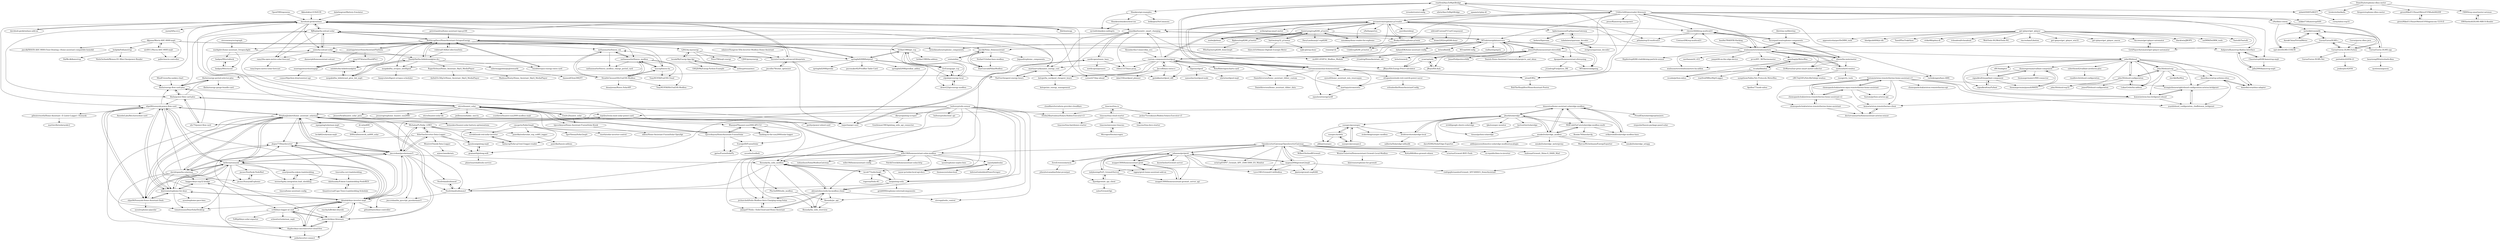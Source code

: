 digraph G {
"alekslt/HANToMQTT" -> "corny/mbus-esp32"
"Quantiversal/Cape-Town-Loadshedding-Schedule" -> "dalehumby/Eskom-Loadshedding-NodeRED"
"get-iplayer/get_iplayer" -> "get-iplayer/get_iplayer_win32"
"get-iplayer/get_iplayer" -> "Ascoware/get-iplayer-automator"
"get-iplayer/get_iplayer" -> "GetiPlayerAutomator/get-iplayer-automator"
"get-iplayer/get_iplayer" -> "get-iplayer/get_iplayer_macos"
"get-iplayer/get_iplayer" -> "blacktwin/JBOPS" ["e"=1]
"get-iplayer/get_iplayer" -> "BottlecapDave/HomeAssistant-OctopusEnergy"
"get-iplayer/get_iplayer" -> "noDRM/DeDRM_tools" ["e"=1]
"get-iplayer/get_iplayer" -> "Tautulli/Tautulli" ["e"=1]
"get-iplayer/get_iplayer" -> "apprenticeharper/DeDRM_tools" ["e"=1]
"get-iplayer/get_iplayer" -> "blackjack4494/yt-dlc" ["e"=1]
"get-iplayer/get_iplayer" -> "Taxel/PlexTraktSync" ["e"=1]
"get-iplayer/get_iplayer" -> "vitiko98/qobuz-dl" ["e"=1]
"get-iplayer/get_iplayer" -> "tvheadend/tvheadend" ["e"=1]
"get-iplayer/get_iplayer" -> "WebTools-NG/WebTools-NG" ["e"=1]
"get-iplayer/get_iplayer" -> "rmcrackan/Libation" ["e"=1]
"johanmeijer/grott" -> "muppet3000/homeassistant-grott"
"johanmeijer/grott" -> "OpenInverterGateway/OpenInverterGateway"
"johanmeijer/grott" -> "indykoning/PyPi_GrowattServer"
"johanmeijer/grott" -> "nygma2004/growatt2mqtt"
"johanmeijer/grott" -> "muppet3000/homeassistant-growatt_server_api"
"johanmeijer/grott" -> "egguy/grott-home-assistant-add-on"
"johanmeijer/grott" -> "Sjord/growatt_api_client"
"johanmeijer/grott" -> "ZeroErrors/solarmon"
"johanmeijer/grott" -> "jkairys/growatt-esp8266"
"johanmeijer/grott" -> "octal-ip/ESP07_Growatt_SPF_3500-5000_ES_Monitor"
"johanmeijer/grott" -> "Lyve1981/GrowattUsbModbus"
"johanmeijer/grott" -> "knowthelist/Growatt-server"
"thomasgermain/vaillant-component" -> "thomasgermain/pymultiMATIC"
"thomasgermain/vaillant-component" -> "signalkraft/mypyllant-component"
"thomasgermain/vaillant-component" -> "signalkraft/myPyllant"
"thomasgermain/vaillant-component" -> "thomasgermain/vr900-connector"
"tubalainen/sparsnas_decoder" -> "strigeus/sparsnas_decoder"
"tubalainen/sparsnas_decoder" -> "bphermansson/EspSparsnasGateway"
"bphermansson/EspSparsnasGateway" -> "tubalainen/sparsnas_decoder"
"bphermansson/EspSparsnasGateway" -> "kodarn/Sparsnas"
"spaam/svtplay-dl" -> "psvanstrom/esphome-p1reader" ["e"=1]
"indykoning/PyPi_GrowattServer" -> "Sjord/growatt_api_client"
"indykoning/PyPi_GrowattServer" -> "muppet3000/homeassistant-growatt_server_api"
"indykoning/PyPi_GrowattServer" -> "johanmeijer/grott"
"Sbanken/api-examples" -> "Sbanken/sbankenclient-ios"
"Sbanken/api-examples" -> "oyvindt/sbanken-saldogris"
"Sbanken/api-examples" -> "bekkopen/NoCommons"
"twonk/MyEnergi-App-Api" -> "ashleypittman/mec"
"twonk/MyEnergi-App-Api" -> "CJNE/ha-myenergi"
"twonk/MyEnergi-App-Api" -> "G6EJD/MyEnergi-Python-Example"
"dpoulson/ginlong-mqtt" -> "graham0/ginlong-wifi"
"dkjonas/Wavin-AHC-9000-mqtt" -> "nic6911/Wavin-AHC-9000-mqtt"
"dkjonas/Wavin-AHC-9000-mqtt" -> "jascdk/WAVIN-AHC-9000-Floor-Heating---Home-assistant-compatible-homekit"
"dkjonas/Wavin-AHC-9000-mqtt" -> "jascdk/Nilan_Homeassistant"
"dkjonas/Wavin-AHC-9000-mqtt" -> "nic6911/ESP32_Modbus_Module"
"dkjonas/Wavin-AHC-9000-mqtt" -> "bsdphk/PyKamstrup"
"dkjonas/Wavin-AHC-9000-mqtt" -> "heinekmadsen/esphome_components"
"dkjonas/Wavin-AHC-9000-mqtt" -> "paller/wavin-controller"
"UtilitechAS/amsreader-firmware" -> "roarfred/AmsToMqttBridge"
"UtilitechAS/amsreader-firmware" -> "toreamun/amshan-homeassistant"
"UtilitechAS/amsreader-firmware" -> "MTrab/energidataservice"
"UtilitechAS/amsreader-firmware" -> "Asbjoern/Kamstrup-Radius-Interface"
"UtilitechAS/amsreader-firmware" -> "Claustn/esp8266-kamstrup-mqtt"
"UtilitechAS/amsreader-firmware" -> "turbokongen/hass-AMS"
"UtilitechAS/amsreader-firmware" -> "mikkel75/KamstrupHAN"
"UtilitechAS/amsreader-firmware" -> "wmbusmeters/wmbusmeters"
"UtilitechAS/amsreader-firmware" -> "iotux/ElWiz"
"UtilitechAS/amsreader-firmware" -> "psvanstrom/esphome-p1reader"
"UtilitechAS/amsreader-firmware" -> "JonasPed/homeassistant-eloverblik"
"UtilitechAS/amsreader-firmware" -> "Beaky2000/esphome-p1mini"
"UtilitechAS/amsreader-firmware" -> "pesor/Kamstrup-Omnipower"
"UtilitechAS/amsreader-firmware" -> "u9n/dlms-cosem"
"UtilitechAS/amsreader-firmware" -> "chester4444/esp-multical21"
"roarfred/AmsToMqttBridge" -> "UtilitechAS/amsreader-firmware"
"roarfred/AmsToMqttBridge" -> "toreamun/amshan-homeassistant"
"roarfred/AmsToMqttBridge" -> "iotux/ElWiz"
"roarfred/AmsToMqttBridge" -> "alekslt/HANToMQTT"
"roarfred/AmsToMqttBridge" -> "trrunde/routerconfig"
"roarfred/AmsToMqttBridge" -> "xibriz/AmsToMqttBridge"
"roarfred/AmsToMqttBridge" -> "Sbanken/api-examples"
"basilfx/TRADFRI-Hacking" -> "wmbusmeters/wmbusmeters" ["e"=1]
"ZeroErrors/solarmon" -> "jrbenito/canadianSolar-pvoutput"
"u9n/dlms-cosem" -> "epri-dev/DLMS-COSEM"
"u9n/dlms-cosem" -> "meterkit/cosemlib"
"u9n/dlms-cosem" -> "Gurux/Gurux.DLMS.Python"
"kodarn/Sparsnas" -> "bphermansson/EspSparsnasGateway"
"asantaga/wiserHomeAssistantPlatform" -> "msp1974/wiserHeatAPIv2"
"asantaga/wiserHomeAssistantPlatform" -> "asantaga/wiserheatingapi"
"asantaga/wiserHomeAssistantPlatform" -> "BottlecapDave/HomeAssistant-OctopusEnergy"
"asantaga/wiserHomeAssistantPlatform" -> "HandyHat/ha-hildebrandglow-dcc"
"AzenkChina/VirtualMeter" -> "meterkit/cosemlib"
"dkruyt/ginlong-scraper" -> "Gentleman1983/ginlong_solis_api_connector"
"dkruyt/ginlong-scraper" -> "dpoulson/ginlong-mqtt"
"stevenewey/octograph" -> "markgdev/home-assistant_OctopusAgile"
"squishykid/solax" -> "nazar-pc/solax-local-api-docs"
"squishykid/solax" -> "InfernoEmbedded/PowerScraper"
"squishykid/solax" -> "thomascys/solaxcloud"
"john30/ebusd-esp" -> "john30/ebusd"
"john30/ebusd-esp" -> "john30/ebusd-configuration"
"john30/ebusd-esp" -> "danielkucera/ebus-adapter"
"john30/ebusd-esp" -> "LukasGrebe/ha-addons"
"john30/ebusd-esp" -> "komw/ariston-bus-bridgenet-ebusd"
"john30/ebusd-esp" -> "slavikb/BaiMon"
"john30/ebusd-esp" -> "danielkucera/esp-arduino-ebus"
"danielkucera/esp-arduino-ebus" -> "danielkucera/ebus-adapter"
"danielkucera/esp-arduino-ebus" -> "wrongisthenewright/ebusd-configuration-ariston-bridgenet"
"danielkucera/esp-arduino-ebus" -> "ysard/ebusd_configuration_chaffoteaux_bridgenet"
"Gurux/gurux.dlms.java" -> "Gurux/Gurux.DLMS.Python"
"Gurux/GuruxDLMS.c" -> "meterkit/cosemlib"
"Gurux/GuruxDLMS.c" -> "Gurux/Gurux.DLMS.cpp"
"Gurux/GuruxDLMS.c" -> "epri-dev/DLMS-COSEM"
"Gurux/GuruxDLMS.c" -> "Gurux/Gurux.DLMS.Python"
"Gurux/Gurux.DLMS.Python" -> "u9n/dlms-cosem"
"Gurux/Gurux.DLMS.Python" -> "Gurux/GuruxDLMS.c"
"Gurux/Gurux.DLMS.Python" -> "pwitab/iec62056-21"
"Gurux/Gurux.DLMS.Python" -> "Gurux/Gurux.DLMS.Net"
"XtheOne/Inverter-Data-Logger" -> "MichaluxPL/Sofar_LSW3"
"XtheOne/Inverter-Data-Logger" -> "Woutrrr/Omnik-Data-Logger"
"XtheOne/Inverter-Data-Logger" -> "dpoulson/ginlong-mqtt"
"XtheOne/Inverter-Data-Logger" -> "graham0/ginlong-wifi"
"XtheOne/Inverter-Data-Logger" -> "jmccrohan/pysolarmanv5"
"XtheOne/Inverter-Data-Logger" -> "jlopez77/DeyeInverter"
"drobtravels/solaredge-local" -> "salberin/Solaredge-influxdb"
"drobtravels/solaredge-local" -> "jbuehl/solaredge"
"sunspec/models" -> "sunspec/pysunspec2"
"sunspec/models" -> "sunspec/pysunspec"
"sunspec/models" -> "jdblair/sunspec"
"bertouttier/solaredge" -> "tinuzz/python-solaredge"
"sunspec/pysunspec" -> "sunspec/pysunspec2"
"sunspec/pysunspec" -> "jdblair/sunspec"
"sunspec/pysunspec" -> "sunspec/models"
"sunspec/pysunspec" -> "stoberblog/sunspec-modbus"
"sunspec/pysunspec" -> "drobtravels/solaredge-local"
"jascdk/Nilan_Homeassistant" -> "DanGunvald/NilanModbus"
"jascdk/Nilan_Homeassistant" -> "StefanUG/nilan-hass-modbus"
"jascdk/Nilan_Homeassistant" -> "veista/nilan"
"jascdk/Nilan_Homeassistant" -> "Jopand/esphome_components"
"jalla2000/kamstrup-mqtt" -> "Asbjoern/Kamstrup-Radius-Interface"
"Sbanken/sbankenclient-ios" -> "oyvindt/sbanken-saldogris"
"sympthom/Valley.Net.Protocols.MeterBus" -> "Apollon77/node-mbus"
"pwitab/iec62056-21" -> "jonkerj/iec62056"
"asantaga/wiserheatingapi" -> "msp1974/wiserHeatAPIv2"
"asantaga/wiserheatingapi" -> "connor9/python-draytonwiser-api"
"fliphess/esp8266_p1meter" -> "daniel-jong/esp8266_p1meter"
"fliphess/esp8266_p1meter" -> "WhoSayIn/esp8266_dsmr2mqtt"
"bearxiong99/wireshark-dlms" -> "nyotiemon/gosem"
"nordicopen/easee_hass" -> "tmjo/charger-card"
"nordicopen/easee_hass" -> "nordicopen/pyeasee"
"nordicopen/easee_hass" -> "jonasbkarlsson/ev_smart_charging"
"nordicopen/easee_hass" -> "elden1337/hass-peaq"
"robbrad/UKBinCollectionData" -> "BottlecapDave/HomeAssistant-OctopusEnergy"
"robbrad/UKBinCollectionData" -> "HandyHat/ha-hildebrandglow-dcc"
"ganehag/pyMeterBus" -> "rscada/python-mbus"
"ganehag/pyMeterBus" -> "rscada/libmbus"
"zibous/ha-watermeter" -> "SzczepanLeon/esphome-components"
"zibous/ha-watermeter" -> "wmbusmeters/wmbusmeters"
"zibous/ha-watermeter" -> "ZeWaren/izar-prios-smart-meter-collector"
"zibous/ha-watermeter" -> "chester4444/esp-multical21"
"zibous/ha-watermeter" -> "wmbusmeters/wmbusmeters-ha-addon"
"zibous/ha-watermeter" -> "xaelsouth/rtl-wmbus"
"Emilv2/huawei_solar" -> "wlcrs/huawei_solar"
"Emilv2/huawei_solar" -> "tijsverkoyen/Home-Assistant-FusionSolar-Kiosk"
"Emilv2/huawei_solar" -> "BlazejosP/huawei-sun2000-API-CLI"
"OpenInverterGateway/OpenInverterGateway" -> "nygma2004/growatt2mqtt"
"OpenInverterGateway/OpenInverterGateway" -> "johanmeijer/grott"
"OpenInverterGateway/OpenInverterGateway" -> "WilbertVerhoeff/Growatt"
"OpenInverterGateway/OpenInverterGateway" -> "jkairys/growatt-esp8266"
"OpenInverterGateway/OpenInverterGateway" -> "octal-ip/ESP07_Growatt_SPF_3500-5000_ES_Monitor"
"OpenInverterGateway/OpenInverterGateway" -> "rodrigojfernandez/Growatt_SPF5000ES_HomeAssistant"
"OpenInverterGateway/OpenInverterGateway" -> "Lyve1981/GrowattUsbModbus"
"OpenInverterGateway/OpenInverterGateway" -> "muppet3000/homeassistant-grott"
"OpenInverterGateway/OpenInverterGateway" -> "WouterTuinstra/Homeassistant-Growatt-Local-Modbus"
"OpenInverterGateway/OpenInverterGateway" -> "Kotty666/dbus-growatt-shinex"
"OpenInverterGateway/OpenInverterGateway" -> "sciurius/Growatt-WiFi-Tools"
"OpenInverterGateway/OpenInverterGateway" -> "ZeroErrors/solarmon"
"OpenInverterGateway/OpenInverterGateway" -> "wills106/homeassistant-solax-modbus"
"OpenInverterGateway/OpenInverterGateway" -> "ai-republic/bms-to-inverter" ["e"=1]
"OpenInverterGateway/OpenInverterGateway" -> "malosaa/Growatt_Shine-S_HASS_Mod"
"EnergieID/FusionSolar" -> "jgriss/FusionSolarPy"
"EnergieID/FusionSolar" -> "szczeles/toolbelt"
"chomupashchuk/ariston-aqua-remotethermo-home-assistant" -> "chomupashchuk/ariston-remotethermo-home-assistant-v2"
"chomupashchuk/ariston-aqua-remotethermo-home-assistant" -> "fustom/ariston-remotethermo-home-assistant-v3"
"chomupashchuk/ariston-aqua-remotethermo-home-assistant" -> "fustom/python-ariston-api"
"chomupashchuk/ariston-aqua-remotethermo-home-assistant" -> "komw/ariston-remotethermo-client"
"JonasPed/homeassistant-eloverblik" -> "MTrab/energidataservice"
"JonasPed/homeassistant-eloverblik" -> "kpoppel/homeassistant-eforsyning"
"JonasPed/homeassistant-eloverblik" -> "JonasPed/pyeloverblik"
"JonasPed/homeassistant-eloverblik" -> "scaarup/aula"
"JonasPed/homeassistant-eloverblik" -> "custom-components/nordpool"
"JonasPed/homeassistant-eloverblik" -> "Danish-Home-Assistant-Community/projects_and_ideas"
"JonasPed/homeassistant-eloverblik" -> "nic6911/ESP32_Modbus_Module"
"JonasPed/homeassistant-eloverblik" -> "MTrab/stromligning"
"BlazejosP/huawei-sun2000-API-CLI" -> "EnergieID/FusionSolar"
"BlazejosP/huawei-sun2000-API-CLI" -> "basking-in-the-sun2000/solar-logger"
"BlazejosP/huawei-sun2000-API-CLI" -> "tijsverkoyen/HomeAssistant-FusionSolar"
"hultenvp/solis-sensor" -> "fboundy/ha_solis_modbus"
"hultenvp/solis-sensor" -> "NosIreland/solismon3"
"hultenvp/solis-sensor" -> "hn/ginlong-solis"
"hultenvp/solis-sensor" -> "hultenvp/soliscloud_api"
"hultenvp/solis-sensor" -> "jmccrohan/pysolarmanv5"
"hultenvp/solis-sensor" -> "dkruyt/ginlong-scraper"
"hultenvp/solis-sensor" -> "incub77/solis2mqtt"
"hultenvp/solis-sensor" -> "alienatedsec/solis-ha-modbus-cloud"
"hultenvp/solis-sensor" -> "frieda24bartonhuu/Solara-Roblox-Executor-v3"
"hultenvp/solis-sensor" -> "stevegal/solis_control"
"hultenvp/solis-sensor" -> "fboundy/pv_opt"
"hultenvp/solis-sensor" -> "StephanJoubert/home_assistant_solarman"
"hultenvp/solis-sensor" -> "graham0/ginlong-wifi"
"swartjean/ha-eskom-loadshedding" -> "wernerhp/ha.integration.load_shedding"
"swartjean/ha-eskom-loadshedding" -> "dalehumby/Eskom-Loadshedding-NodeRED"
"reptilex/tesla-style-solar-power-card" -> "tmjo/charger-card"
"reptilex/tesla-style-solar-power-card" -> "ulic75/power-flow-card"
"reptilex/tesla-style-solar-power-card" -> "gurbyz/power-wheel-card" ["e"=1]
"daniel-jong/esp8266_p1meter" -> "bartwo/esp32_p1meter"
"daniel-jong/esp8266_p1meter" -> "mmakaay/dsmr-reader-for-esphome"
"daniel-jong/esp8266_p1meter" -> "fliphess/esp8266_p1meter"
"daniel-jong/esp8266_p1meter" -> "DavyLandman/p1-esp8266"
"daniel-jong/esp8266_p1meter" -> "zuidwijk/dsmr"
"daniel-jong/esp8266_p1meter" -> "bram2202/esp8266-dsmr"
"daniel-jong/esp8266_p1meter" -> "psvanstrom/esphome-p1reader"
"john30/ebusd-configuration" -> "john30/ebusd"
"john30/ebusd-configuration" -> "john30/ebusd-esp"
"john30/ebusd-configuration" -> "LukasGrebe/ha-addons"
"john30/ebusd-configuration" -> "jonesPD/ebusd-configuration"
"john30/ebusd-configuration" -> "john30/ebusd-esp32"
"tinacms/tina.io" -> "tinacms/tina-cloud-starter"
"tinacms/tina.io" -> "frieda24bartonhuu/Solara-Roblox-Executor-v3"
"tinacms/tina.io" -> "jaclyn75crooksxnv/Roblox-Solara-Executor-v3"
"binsentsu/home-assistant-solaredge-modbus" -> "WillCodeForCats/solaredge-modbus-multi"
"binsentsu/home-assistant-solaredge-modbus" -> "erikarenhill/solaredge-modbus-hass"
"binsentsu/home-assistant-solaredge-modbus" -> "nmakel/solaredge_modbus"
"binsentsu/home-assistant-solaredge-modbus" -> "jbuehl/solaredge"
"binsentsu/home-assistant-solaredge-modbus" -> "ProudElm/solaredgeoptimizers"
"binsentsu/home-assistant-solaredge-modbus" -> "reptilex/tesla-style-solar-power-card"
"custom-components/nordpool" -> "toreamun/amshan-homeassistant"
"custom-components/nordpool" -> "RomRider/apexcharts-card" ["e"=1]
"custom-components/nordpool" -> "JonasPed/homeassistant-eloverblik"
"custom-components/nordpool" -> "kotope/ha_nordpool_cheapest_hours"
"custom-components/nordpool" -> "jpulakka/nordpool_diff"
"custom-components/nordpool" -> "JaccoR/hass-entso-e"
"custom-components/nordpool" -> "kipe/nordpool"
"custom-components/nordpool" -> "psvanstrom/esphome-p1reader"
"custom-components/nordpool" -> "MTrab/energidataservice"
"custom-components/nordpool" -> "jonasbkarlsson/ev_smart_charging"
"custom-components/nordpool" -> "Danielhiversen/home_assistant_tibber_custom"
"custom-components/nordpool" -> "TheFes/cheapest-energy-hours"
"custom-components/nordpool" -> "martinarva/dynamic_energy_cost"
"custom-components/nordpool" -> "martinju/stromstotte"
"custom-components/nordpool" -> "elden1337/hass-peaq"
"RogerSelwyn/Home_Assistant_SkyQ_MediaPlayer" -> "4n0nD3v3l0p3r/Home_Assistant_SkyQ_MediaPlayer"
"RogerSelwyn/Home_Assistant_SkyQ_MediaPlayer" -> "MadmanMonty/Home_Assistant_SkyQ_MediaPlayer"
"nmakel/solaredge_modbus" -> "jbuehl/solaredge"
"nmakel/solaredge_modbus" -> "binsentsu/home-assistant-solaredge-modbus"
"nmakel/solaredge_modbus" -> "MarcusWichelmann/EnergyExporter"
"nmakel/solaredge_modbus" -> "dave92082/SolarEdge-Exporter"
"nmakel/solaredge_modbus" -> "nmakel/solaredge_setapp"
"nmakel/solaredge_modbus" -> "addiejanssen/domoticz-solaredge-modbustcp-plugin"
"nmakel/solaredge_modbus" -> "nmakel/solaredge_meterproxy"
"nmakel/solaredge_modbus" -> "WillCodeForCats/solaredge-modbus-multi"
"toreamun/amshan-homeassistant" -> "iotux/ElWiz"
"toreamun/amshan-homeassistant" -> "turbokongen/hass-AMS"
"toreamun/amshan-homeassistant" -> "UtilitechAS/amsreader-firmware"
"toreamun/amshan-homeassistant" -> "epaulsen/energytariff"
"toreamun/amshan-homeassistant" -> "roarfred/AmsToMqttBridge"
"toreamun/amshan-homeassistant" -> "martinju/stromstotte"
"toreamun/amshan-homeassistant" -> "custom-components/nordpool"
"toreamun/amshan-homeassistant" -> "jpulakka/nordpool_diff"
"toreamun/amshan-homeassistant" -> "Danielhiversen/home_assistant_tibber_custom"
"toreamun/amshan-homeassistant" -> "ottopaulsen/node-red-contrib-power-saver"
"toreamun/amshan-homeassistant" -> "eyesoft/home_assistant_min_renovasjon"
"kipe/nordpool" -> "xibriz/nordpool-mqtt"
"kipe/nordpool" -> "samuelmr/nordpool-node"
"nldroid/CustomP1UartComponent" -> "bram2202/esp8266-dsmr"
"GetiPlayerAutomator/get-iplayer-automator" -> "Ascoware/get-iplayer-automator"
"jbuehl/solaredge" -> "drobtravels/solaredge-local"
"jbuehl/solaredge" -> "nmakel/solaredge_modbus"
"jbuehl/solaredge" -> "dave92082/SolarEdge-Exporter"
"jbuehl/solaredge" -> "stvbll/google-sheets-solaredge"
"jbuehl/solaredge" -> "binsentsu/home-assistant-solaredge-modbus"
"jbuehl/solaredge" -> "tinuzz/python-solaredge"
"jbuehl/solaredge" -> "sunspec/pysunspec"
"jbuehl/solaredge" -> "bertouttier/solaredge"
"jbuehl/solaredge" -> "tjko/sunspec-monitor"
"jbuehl/solaredge" -> "erikarenhill/solaredge-modbus-hass"
"jbuehl/solaredge" -> "WillCodeForCats/solaredge-modbus-multi"
"iotux/ElWiz" -> "toreamun/amshan-homeassistant"
"iotux/ElWiz" -> "BobTheShoplifter/HomeAssistant-Posten"
"Claustn/esp8266-kamstrup-mqtt" -> "Asbjoern/Kamstrup-Radius-Interface"
"Claustn/esp8266-kamstrup-mqtt" -> "jalla2000/kamstrup-mqtt"
"basking-in-the-sun2000/solar-logger" -> "BlazejosP/huawei-sun2000-API-CLI"
"pawelka/sofarsolar_esp_rs485_logger" -> "pawelka/hassio-addons"
"markgdev/home-assistant_OctopusAgile" -> "badguy99/octoblock"
"markgdev/home-assistant_OctopusAgile" -> "badguy99/octocost"
"markgdev/home-assistant_OctopusAgile" -> "unlobito/ha-hildebrandglow"
"erikarenhill/solaredge-modbus-hass" -> "binsentsu/home-assistant-solaredge-modbus"
"chester4444/esp-multical21" -> "CentauriDK/esp-multical21"
"chester4444/esp-multical21" -> "pthalin/esp32-multical21"
"chester4444/esp-multical21" -> "SzczepanLeon/esphome-components"
"chomupashchuk/ariston-remotethermo-home-assistant-v2" -> "chomupashchuk/ariston-remotethermo-home-assistant"
"chomupashchuk/ariston-remotethermo-home-assistant-v2" -> "fustom/ariston-remotethermo-home-assistant-v3"
"chomupashchuk/ariston-remotethermo-home-assistant-v2" -> "chomupashchuk/ariston-aqua-remotethermo-home-assistant"
"chomupashchuk/ariston-remotethermo-home-assistant-v2" -> "doctorvanmartin/homeassistant-ariston-sensor"
"komw/ariston-bus-bridgenet-ebusd" -> "wrongisthenewright/ebusd-configuration-ariston-bridgenet"
"komw/ariston-bus-bridgenet-ebusd" -> "ysard/ebusd_configuration_chaffoteaux_bridgenet"
"komw/ariston-bus-bridgenet-ebusd" -> "komw/ariston-remotethermo-client"
"sunspec/pysunspec2" -> "sunspec/pysunspec"
"sunspec/pysunspec2" -> "sunspec/models"
"danielkucera/ebus-adapter" -> "danielkucera/esp-arduino-ebus"
"chomupashchuk/ariston-remotethermo-home-assistant" -> "doctorvanmartin/homeassistant-ariston-sensor"
"chomupashchuk/ariston-remotethermo-home-assistant" -> "chomupashchuk/ariston-remotethermo-home-assistant-v2"
"thomasgermain/pymultiMATIC" -> "thomasgermain/vaillant-component"
"ashleypittman/mec" -> "twonk/MyEnergi-App-Api"
"unlobito/ha-hildebrandglow" -> "megakid/ha_hildebrand_glow_ihd_mqtt"
"badguy99/octoblock" -> "badguy99/octocost"
"badguy99/octocost" -> "badguy99/octoblock"
"Asbjoern/Kamstrup-Radius-Interface" -> "jalla2000/kamstrup-mqtt"
"Asbjoern/Kamstrup-Radius-Interface" -> "Claustn/esp8266-kamstrup-mqtt"
"komw/ariston-remotethermo-client" -> "doctorvanmartin/homeassistant-ariston-sensor"
"doctorvanmartin/homeassistant-ariston-sensor" -> "komw/ariston-remotethermo-client"
"HandyHat/ha-hildebrandglow-dcc" -> "megakid/ha_hildebrand_glow_ihd_mqtt"
"HandyHat/ha-hildebrandglow-dcc" -> "unlobito/ha-hildebrandglow"
"HandyHat/ha-hildebrandglow-dcc" -> "cybermaggedon/pyglowmarkt"
"HandyHat/ha-hildebrandglow-dcc" -> "BottlecapDave/HomeAssistant-OctopusEnergy"
"HandyHat/ha-hildebrandglow-dcc" -> "megakid/ha_octopus_intelligent"
"HandyHat/ha-hildebrandglow-dcc" -> "RogerSelwyn/Home_Assistant_SkyQ_MediaPlayer"
"HandyHat/ha-hildebrandglow-dcc" -> "lozzd/octopus-energy-rates-card"
"lbbrhzn/ocpp" -> "davidusb-geek/emhass" ["e"=1]
"tijsverkoyen/Home-Assistant-FusionSolar-Kiosk" -> "olibos/Home-Assistant-FusionSolar-OpenApi"
"DomiStyle/esphome-dlms-meter" -> "FKW9/esp-smartmeter-netznoe"
"DomiStyle/esphome-dlms-meter" -> "tirolerstefan/kaifa"
"DomiStyle/esphome-dlms-meter" -> "firegore/esphome-dlms-meter"
"DomiStyle/esphome-dlms-meter" -> "greenMikeEU/SmartMeterEVNKaifaMA309"
"DomiStyle/esphome-dlms-meter" -> "alekslt/HANToMQTT"
"cmcgerty/Sofar2mqtt" -> "rnorth/sofar-inverter-control"
"cmcgerty/Sofar2mqtt" -> "serek4/node-red-sofar-inverter"
"cmcgerty/Sofar2mqtt" -> "pawelka/sofarsolar_esp_rs485_logger"
"cmcgerty/Sofar2mqtt" -> "IgorYbema/Sofar2mqtt"
"cmcgerty/Sofar2mqtt" -> "kubaceg/Sofar-g3-lsw3-logger-reader"
"kpoppel/homeassistant-eforsyning" -> "J-Lindvig/Fuelprices_DK"
"kpoppel/homeassistant-eforsyning" -> "MTrab/stromligning"
"zuidwijk/dsmr" -> "daniel-jong/esp8266_p1meter"
"wills106/homeassistant-solax-modbus" -> "squishykid/solax"
"wills106/homeassistant-solax-modbus" -> "tobiasfaust/SolaxModbusGateway"
"wills106/homeassistant-solax-modbus" -> "wills106/homeassistant-config"
"wills106/homeassistant-solax-modbus" -> "fboundy/ha_solis_modbus"
"wills106/homeassistant-solax-modbus" -> "StephanJoubert/home_assistant_solarman"
"wills106/homeassistant-solax-modbus" -> "alienatedsec/solis-ha-modbus-cloud"
"wills106/homeassistant-solax-modbus" -> "PatrikTrestik/homeassistant-solax-http"
"wills106/homeassistant-solax-modbus" -> "BJReplay/ha-solcast-solar"
"wills106/homeassistant-solax-modbus" -> "hn/ginlong-solis"
"wills106/homeassistant-solax-modbus" -> "jevburchell/Solis-Modbus-Auto-Charging-using-Solax"
"wills106/homeassistant-solax-modbus" -> "syssi/esphome-seplos-bms" ["e"=1]
"wills106/homeassistant-solax-modbus" -> "Jumpy07/Solis---SolisCloud-and-Home-Assistant"
"wills106/homeassistant-solax-modbus" -> "Pho3niX90/solis_modbus"
"wills106/homeassistant-solax-modbus" -> "fboundy/ha_solis_overview"
"wills106/homeassistant-solax-modbus" -> "nazar-pc/solax-local-api-docs"
"tmjo/charger-card" -> "nordicopen/easee_hass"
"petretiandrea/home-assistant-tapo-p100" -> "BottlecapDave/HomeAssistant-OctopusEnergy" ["e"=1]
"Hyundai-Kia-Connect/kia_uvo" -> "custom-components/nordpool" ["e"=1]
"Danielhiversen/home_assistant_tibber_custom" -> "Danielhiversen/home_assistant_tibber_data"
"rscada/libmbus" -> "ganehag/pyMeterBus"
"rscada/libmbus" -> "rscada/python-mbus"
"rscada/libmbus" -> "roarfred/MBusMqttLogger"
"rscada/libmbus" -> "sympthom/Valley.Net.Protocols.MeterBus"
"psvanstrom/esphome-p1reader" -> "Beaky2000/esphome-p1mini"
"psvanstrom/esphome-p1reader" -> "aviborg/esp-smart-meter"
"psvanstrom/esphome-p1reader" -> "UdoK/esp8266_p1meter_sv"
"psvanstrom/esphome-p1reader" -> "daniel-jong/esp8266_p1meter"
"psvanstrom/esphome-p1reader" -> "remne/p1ib"
"psvanstrom/esphome-p1reader" -> "pthalin/esp32-multical21"
"psvanstrom/esphome-p1reader" -> "mmakaay/dsmr-reader-for-esphome"
"psvanstrom/esphome-p1reader" -> "u9n/hanporten"
"psvanstrom/esphome-p1reader" -> "custom-components/nordpool"
"psvanstrom/esphome-p1reader" -> "zuidwijk/dsmr"
"psvanstrom/esphome-p1reader" -> "jonasbkarlsson/ev_smart_charging"
"psvanstrom/esphome-p1reader" -> "anerdins/nibepi" ["e"=1]
"psvanstrom/esphome-p1reader" -> "bphermansson/EspSparsnasGateway"
"psvanstrom/esphome-p1reader" -> "chester4444/esp-multical21"
"tinacms/tina-cloud-starter" -> "tinacms/tina-barebones-starter"
"tinacms/tina-cloud-starter" -> "tinacms/tina.io"
"tinacms/tina-cloud-starter" -> "tinacms/awesome-tinacms"
"tinacms/tina-cloud-starter" -> "tinacms/tina-docs-starter"
"ottopaulsen/node-red-contrib-power-saver" -> "erlendsellie/HomeAssistantConfig"
"ottopaulsen/node-red-contrib-power-saver" -> "martinju/stromstotte"
"mmakaay/dsmr-reader-for-esphome" -> "daniel-jong/esp8266_p1meter"
"dykandDK/home-assistant-config" -> "J-Lindvig/HomeAssistant_old"
"bartwo/esp32_p1meter" -> "mjkl-gh/esp-dsmr"
"bartwo/esp32_p1meter" -> "thieu-b55/Slimme-Digitale-Energie-Meter"
"bartwo/esp32_p1meter" -> "daniel-jong/esp8266_p1meter"
"serek4/node-red-sofar-inverter" -> "kubaceg/Sofar-g3-lsw3-logger-reader"
"jlopez77/DeyeInverter" -> "kbialek/deye-inverter-mqtt"
"jlopez77/DeyeInverter" -> "jmccrohan/pysolarmanv5"
"jlopez77/DeyeInverter" -> "s10l/deye-logger-at-cmd"
"JBoye/HA-Aula" -> "scaarup/aula"
"cybermaggedon/pyglowmarkt" -> "danmed/Glow2MQTT"
"GivEnergy/giv_tcp" -> "britkat1980/giv_tcp"
"GivEnergy/giv_tcp" -> "dewet22/givenergy-modbus"
"GivEnergy/giv_tcp" -> "cdpuk/givenergy-local"
"nic6911/Wavin-AHC-9000-mqtt" -> "paller/wavin-controller"
"nic6911/Wavin-AHC-9000-mqtt" -> "dkjonas/Wavin-AHC-9000-mqtt"
"msp1974/wiserHeatAPIv2" -> "asantaga/wiserheatingapi"
"StefanUG/nilan-hass-modbus" -> "DanGunvald/NilanModbus"
"dalehumby/Eskom-Loadshedding-NodeRED" -> "Quantiversal/Cape-Town-Loadshedding-Schedule"
"jacauc/SunSynk-NodeRed" -> "jacauc/SunsynkEsphome"
"bsdphk/PyKamstrup" -> "Hal9k-dk/kamstrup"
"bsdphk/PyKamstrup" -> "NielsOerbaek/Wemos-D1-Mini-Omnipower-Reader"
"wlcrs/huawei_solar" -> "Emilv2/huawei_solar"
"wlcrs/huawei_solar" -> "tijsverkoyen/HomeAssistant-FusionSolar"
"wlcrs/huawei_solar" -> "flixlix/power-flow-card-plus" ["e"=1]
"wlcrs/huawei_solar" -> "JensenNick/huawei_solar_pees"
"wlcrs/huawei_solar" -> "jesusrop/esphome_huawei_sun2000"
"wlcrs/huawei_solar" -> "davidusb-geek/emhass"
"wlcrs/huawei_solar" -> "BJReplay/ha-solcast-solar"
"wlcrs/huawei_solar" -> "basking-in-the-sun2000/solar-logger"
"wlcrs/huawei_solar" -> "tijsverkoyen/Home-Assistant-FusionSolar-Kiosk"
"wlcrs/huawei_solar" -> "oziee/ha-solcast-solar"
"wlcrs/huawei_solar" -> "reptilex/tesla-style-solar-power-card"
"wlcrs/huawei_solar" -> "wlcrs/huawei-solar-lib"
"wlcrs/huawei_solar" -> "jwillemsen/daikin_onecta" ["e"=1]
"wlcrs/huawei_solar" -> "ccorderor/huawei-sun2000-modbus-mqtt"
"BottlecapDave/HomeAssistant-OctopusEnergy" -> "lozzd/octopus-energy-rates-card"
"BottlecapDave/HomeAssistant-OctopusEnergy" -> "markgdev/home-assistant_OctopusAgile"
"BottlecapDave/HomeAssistant-OctopusEnergy" -> "HandyHat/ha-hildebrandglow-dcc"
"BottlecapDave/HomeAssistant-OctopusEnergy" -> "springfall2008/batpred"
"BottlecapDave/HomeAssistant-OctopusEnergy" -> "megakid/ha_octopus_intelligent"
"BottlecapDave/HomeAssistant-OctopusEnergy" -> "BJReplay/ha-solcast-solar"
"BottlecapDave/HomeAssistant-OctopusEnergy" -> "nathanmarlor/foxess_modbus"
"BottlecapDave/HomeAssistant-OctopusEnergy" -> "britkat1980/giv_tcp"
"BottlecapDave/HomeAssistant-OctopusEnergy" -> "CJNE/ha-myenergi"
"BottlecapDave/HomeAssistant-OctopusEnergy" -> "robbrad/UKBinCollectionData"
"BottlecapDave/HomeAssistant-OctopusEnergy" -> "oziee/ha-solcast-solar"
"BottlecapDave/HomeAssistant-OctopusEnergy" -> "macxq/foxess-ha"
"BottlecapDave/HomeAssistant-OctopusEnergy" -> "asantaga/wiserHomeAssistantPlatform"
"BottlecapDave/HomeAssistant-OctopusEnergy" -> "nathanmarlor/foxess_em"
"BottlecapDave/HomeAssistant-OctopusEnergy" -> "megakid/ha_hildebrand_glow_ihd_mqtt"
"CJNE/ha-myenergi" -> "twonk/MyEnergi-App-Api"
"CJNE/ha-myenergi" -> "ashleypittman/mec"
"CJNE/ha-myenergi" -> "PeterTM/mqtt-energi"
"CJNE/ha-myenergi" -> "CJNE/pymyenergi"
"MindFreeze/ha-sankey-chart" -> "flixlix/energy-flow-card-plus" ["e"=1]
"incub77/solis2mqtt" -> "hn/ginlong-solis"
"incub77/solis2mqtt" -> "fboundy/ha_solis_modbus"
"incub77/solis2mqtt" -> "rogersia/Solis-4G"
"mkaiser/Sungrow-SHx-Inverter-Modbus-Home-Assistant" -> "InventoCasa/ha-advanced-blueprints" ["e"=1]
"libretiny-eu/libretiny" -> "SzczepanLeon/esphome-components" ["e"=1]
"veista/nilan" -> "jascdk/Nilan_Homeassistant"
"veista/nilan" -> "DanGunvald/NilanModbus"
"britkat1980/giv_tcp" -> "GivEnergy/giv_tcp"
"britkat1980/giv_tcp" -> "cdpuk/givenergy-local"
"britkat1980/giv_tcp" -> "springfall2008/batpred"
"britkat1980/giv_tcp" -> "britkat1980/ha-addons"
"cdpuk/givenergy-local" -> "dewet22/givenergy-modbus"
"cdpuk/givenergy-local" -> "britkat1980/giv_tcp"
"cdpuk/givenergy-local" -> "GivEnergy/giv_tcp"
"fustom/ariston-remotethermo-home-assistant-v3" -> "chomupashchuk/ariston-remotethermo-home-assistant-v2"
"fustom/ariston-remotethermo-home-assistant-v3" -> "chomupashchuk/ariston-aqua-remotethermo-home-assistant"
"fustom/ariston-remotethermo-home-assistant-v3" -> "wrongisthenewright/ebusd-configuration-ariston-bridgenet"
"fustom/ariston-remotethermo-home-assistant-v3" -> "fustom/python-ariston-api"
"fustom/ariston-remotethermo-home-assistant-v3" -> "komw/ariston-bus-bridgenet-ebusd"
"fustom/ariston-remotethermo-home-assistant-v3" -> "ysard/ebusd_configuration_chaffoteaux_bridgenet"
"fustom/ariston-remotethermo-home-assistant-v3" -> "chomupashchuk/ariston-remotethermo-home-assistant"
"fustom/ariston-remotethermo-home-assistant-v3" -> "chomupashchuk/ariston-remotethermo-api"
"fustom/ariston-remotethermo-home-assistant-v3" -> "komw/ariston-remotethermo-client"
"StephanJoubert/home_assistant_solarman" -> "davidrapan/ha-solarman"
"StephanJoubert/home_assistant_solarman" -> "kellerza/sunsynk"
"StephanJoubert/home_assistant_solarman" -> "jmccrohan/pysolarmanv5"
"StephanJoubert/home_assistant_solarman" -> "kbialek/deye-inverter-mqtt"
"StephanJoubert/home_assistant_solarman" -> "dasrecht/deye-firmware"
"StephanJoubert/home_assistant_solarman" -> "klatremis/esphome-for-deye"
"StephanJoubert/home_assistant_solarman" -> "Hypfer/deye-microinverter-cloud-free"
"StephanJoubert/home_assistant_solarman" -> "slipx06/sunsynk-power-flow-card"
"StephanJoubert/home_assistant_solarman" -> "slipx06/Sunsynk-Home-Assistant-Dash"
"StephanJoubert/home_assistant_solarman" -> "jlopez77/DeyeInverter"
"StephanJoubert/home_assistant_solarman" -> "mpepping/solarman-mqtt"
"StephanJoubert/home_assistant_solarman" -> "MichaluxPL/Sofar_LSW3"
"StephanJoubert/home_assistant_solarman" -> "wills106/homeassistant-solax-modbus"
"StephanJoubert/home_assistant_solarman" -> "NosIreland/solismon3"
"StephanJoubert/home_assistant_solarman" -> "fboundy/ha_solis_modbus"
"john30/ebusd" -> "john30/ebusd-configuration"
"john30/ebusd" -> "john30/ebusd-esp"
"john30/ebusd" -> "LukasGrebe/ha-addons"
"john30/ebusd" -> "komw/ariston-bus-bridgenet-ebusd"
"john30/ebusd" -> "danielkucera/esp-arduino-ebus"
"john30/ebusd" -> "john30/ebusd-esp32"
"john30/ebusd" -> "thomasgermain/vaillant-component"
"john30/ebusd" -> "signalkraft/mypyllant-component"
"john30/ebusd" -> "wrongisthenewright/ebusd-configuration-ariston-bridgenet"
"john30/ebusd" -> "danielkucera/ebus-adapter"
"john30/ebusd" -> "eBUS/adapter"
"john30/ebusd" -> "cyberthom42/vaillant-arotherm-plus"
"graham0/ginlong-wifi" -> "dpoulson/ginlong-mqtt"
"graham0/ginlong-wifi" -> "planetmarshall/solis-service"
"davidusb-geek/emhass-add-on" -> "davidusb-geek/emhass"
"wrongisthenewright/ebusd-configuration-ariston-bridgenet" -> "komw/ariston-bus-bridgenet-ebusd"
"wrongisthenewright/ebusd-configuration-ariston-bridgenet" -> "ysard/ebusd_configuration_chaffoteaux_bridgenet"
"oziee/ha-solcast-solar" -> "BJReplay/ha-solcast-solar"
"oziee/ha-solcast-solar" -> "rany2/ha-open-meteo-solar-forecast"
"oziee/ha-solcast-solar" -> "dannerph/homeassistant-solcast"
"oziee/ha-solcast-solar" -> "InventoCasa/ha-advanced-blueprints"
"MTrab/energidataservice" -> "JonasPed/homeassistant-eloverblik"
"MTrab/energidataservice" -> "scaarup/aula"
"MTrab/energidataservice" -> "jonasbkarlsson/ev_smart_charging"
"MTrab/energidataservice" -> "JBoye/HA-Energy-Price-Calculator"
"MTrab/energidataservice" -> "MTrab/stromligning"
"MTrab/energidataservice" -> "nic6911/ESP32_Modbus_Module"
"MTrab/energidataservice" -> "dykandDK/home-assistant-config"
"MTrab/energidataservice" -> "kpoppel/homeassistant-eforsyning"
"MTrab/energidataservice" -> "Asbjoern/Kamstrup-Radius-Interface"
"MTrab/energidataservice" -> "jascdk/Nilan_Homeassistant"
"MTrab/energidataservice" -> "MTrab/HAConfig"
"MTrab/energidataservice" -> "briis/affalddk"
"MTrab/energidataservice" -> "rndfm/elspotpris"
"MTrab/energidataservice" -> "JBoye/HA-Aula"
"MTrab/energidataservice" -> "heinekmadsen/esphome_components"
"MichaluxPL/Sofar_LSW3" -> "jmccrohan/pysolarmanv5"
"MichaluxPL/Sofar_LSW3" -> "kubaceg/Sofar-g3-lsw3-logger-reader"
"MichaluxPL/Sofar_LSW3" -> "XtheOne/Inverter-Data-Logger"
"MichaluxPL/Sofar_LSW3" -> "pawelka/sofarsolar_esp_rs485_logger"
"MichaluxPL/Sofar_LSW3" -> "serek4/node-red-sofar-inverter"
"greenMikeEU/SmartMeterEVNKaifaMA309" -> "greenMikeEU/SmartMeterEVNSagemcom-T210-D"
"WillCodeForCats/solaredge-modbus-multi" -> "binsentsu/home-assistant-solaredge-modbus"
"WillCodeForCats/solaredge-modbus-multi" -> "erikarenhill/solaredge-modbus-hass"
"WillCodeForCats/solaredge-modbus-multi" -> "nmakel/solaredge_modbus"
"WillCodeForCats/solaredge-modbus-multi" -> "Remko76/hasolarcfg"
"wernerhp/ha.integration.load_shedding" -> "swartjean/ha-eskom-loadshedding"
"wernerhp/ha.integration.load_shedding" -> "tinuva/home-assistant-config"
"kellerza/sunsynk" -> "klatremis/esphome-for-deye"
"kellerza/sunsynk" -> "slipx06/sunsynk-power-flow-card"
"kellerza/sunsynk" -> "StephanJoubert/home_assistant_solarman"
"kellerza/sunsynk" -> "slipx06/Sunsynk-Home-Assistant-Dash"
"kellerza/sunsynk" -> "tomatensaus/DeyeSolarDesktop"
"kellerza/sunsynk" -> "kbialek/deye-inverter-mqtt"
"kellerza/sunsynk" -> "jacauc/SunsynkEsphome"
"kellerza/sunsynk" -> "bagges/deye-esp32-bridge"
"kellerza/sunsynk" -> "jmccrohan/pysolarmanv5"
"kellerza/sunsynk" -> "jacauc/SunSynk-NodeRed"
"kellerza/sunsynk" -> "jlopez77/DeyeInverter"
"kellerza/sunsynk" -> "wernerhp/ha.integration.load_shedding"
"kellerza/sunsynk" -> "davidrapan/ha-solarman"
"kellerza/sunsynk" -> "swartjean/ha-eskom-loadshedding"
"megakid/ha_octopus_intelligent" -> "liamjvs/intelligent-octopus-scheduler"
"nygma2004/growatt2mqtt" -> "OpenInverterGateway/OpenInverterGateway"
"nygma2004/growatt2mqtt" -> "jkairys/growatt-esp8266"
"nygma2004/growatt2mqtt" -> "rodrigojfernandez/Growatt_SPF5000ES_HomeAssistant"
"nygma2004/growatt2mqtt" -> "johanmeijer/grott"
"nygma2004/growatt2mqtt" -> "Lyve1981/GrowattUsbModbus"
"nygma2004/growatt2mqtt" -> "indykoning/PyPi_GrowattServer"
"davidusb-geek/emhass" -> "davidusb-geek/emhass-add-on"
"davidusb-geek/emhass" -> "BJReplay/ha-solcast-solar"
"davidusb-geek/emhass" -> "InventoCasa/ha-advanced-blueprints"
"davidusb-geek/emhass" -> "oziee/ha-solcast-solar"
"davidusb-geek/emhass" -> "lbbrhzn/ocpp" ["e"=1]
"davidusb-geek/emhass" -> "slipx06/sunsynk-power-flow-card"
"davidusb-geek/emhass" -> "corneel27/day-ahead"
"davidusb-geek/emhass" -> "jonasbkarlsson/ev_smart_charging"
"davidusb-geek/emhass" -> "rany2/ha-open-meteo-solar-forecast"
"davidusb-geek/emhass" -> "marq24/ha-evcc" ["e"=1]
"davidusb-geek/emhass" -> "flixlix/power-flow-card-plus" ["e"=1]
"davidusb-geek/emhass" -> "tmjo/charger-card"
"davidusb-geek/emhass" -> "martinarva/dynamic_energy_cost"
"davidusb-geek/emhass" -> "flixlix/energy-flow-card-plus"
"davidusb-geek/emhass" -> "jpulakka/nordpool_diff"
"macxq/foxess-ha" -> "nathanmarlor/foxess_modbus"
"macxq/foxess-ha" -> "StealthChesnut/HA-FoxESS-Modbus"
"macxq/foxess-ha" -> "nathanmarlor/foxess_em"
"macxq/foxess-ha" -> "TonyM1958/FoxESS-Cloud"
"jmccrohan/pysolarmanv5" -> "NosIreland/solismon3"
"jmccrohan/pysolarmanv5" -> "MichaluxPL/Sofar_LSW3"
"jmccrohan/pysolarmanv5" -> "StephanJoubert/home_assistant_solarman"
"jmccrohan/pysolarmanv5" -> "githubDante/deye-controller"
"jmccrohan/pysolarmanv5" -> "jlopez77/DeyeInverter"
"jmccrohan/pysolarmanv5" -> "jmccrohan/ha_pyscript_pysolarmanv5"
"jmccrohan/pysolarmanv5" -> "NosIreland/solismod"
"jmccrohan/pysolarmanv5" -> "fboundy/ha_solis_modbus"
"jmccrohan/pysolarmanv5" -> "XtheOne/Inverter-Data-Logger"
"jmccrohan/pysolarmanv5" -> "davidrapan/ha-solarman"
"jmccrohan/pysolarmanv5" -> "kellerza/sunsynk"
"greenMikeEU/SmartMeterEVNSagemcom-T210-D" -> "greenMikeEU/SmartMeterEVNKaifaMA309"
"mpepping/solarman-mqtt" -> "lechk82/solarman-mqtt"
"mpepping/solarman-mqtt" -> "fr00sch/bosswerk_mi600_solar"
"ulic75/power-flow-card" -> "flixlix/power-flow-card-plus" ["e"=1]
"ulic75/power-flow-card" -> "reptilex/tesla-style-solar-power-card"
"ulic75/power-flow-card" -> "flixlix/energy-flow-card-plus"
"Beaky2000/esphome-p1mini" -> "psvanstrom/esphome-p1reader"
"Beaky2000/esphome-p1mini" -> "UdoK/esp8266_p1meter_sv"
"Beaky2000/esphome-p1mini" -> "remne/p1ib"
"NosIreland/solismon3" -> "NosIreland/solismod"
"NosIreland/solismon3" -> "jmccrohan/ha_pyscript_pysolarmanv5"
"LukasGrebe/ha-addons" -> "john30/ebusd-configuration"
"NosIreland/solismod" -> "NosIreland/solismon3"
"StealthChesnut/HA-FoxESS-Modbus" -> "dmarjoram/Roses.SolarAPI"
"StealthChesnut/HA-FoxESS-Modbus" -> "nathanmarlor/foxess_modbus"
"StealthChesnut/HA-FoxESS-Modbus" -> "nathanmarlor/foxess_em"
"StealthChesnut/HA-FoxESS-Modbus" -> "macxq/foxess-ha"
"StealthChesnut/HA-FoxESS-Modbus" -> "TonyM1958/HA-FoxESS-Modbus"
"MicrogenSite/microgen" -> "tinacms/awesome-tinacms"
"dr-ni/mi600" -> "fr00sch/bosswerk_mi600_solar"
"FKW9/esp-smartmeter-netznoe" -> "HWHardsoft/DLMS-MBUS-Reader"
"dewet22/givenergy-modbus" -> "cdpuk/givenergy-local"
"SzczepanLeon/esphome-components" -> "zibous/ha-watermeter"
"SzczepanLeon/esphome-components" -> "chester4444/esp-multical21"
"SzczepanLeon/esphome-components" -> "wmbusmeters/wmbusmeters"
"kbialek/deye-inverter-mqtt" -> "dasrecht/deye-firmware"
"kbialek/deye-inverter-mqtt" -> "Hypfer/deye-microinverter-cloud-free"
"kbialek/deye-inverter-mqtt" -> "s10l/deye-logger-at-cmd"
"kbialek/deye-inverter-mqtt" -> "jlopez77/DeyeInverter"
"kbialek/deye-inverter-mqtt" -> "klatremis/esphome-for-deye"
"kbialek/deye-inverter-mqtt" -> "StephanJoubert/home_assistant_solarman"
"kbialek/deye-inverter-mqtt" -> "kellerza/sunsynk"
"kbialek/deye-inverter-mqtt" -> "githubDante/deye-controller"
"kbialek/deye-inverter-mqtt" -> "jmccrohan/pysolarmanv5"
"kbialek/deye-inverter-mqtt" -> "bagges/deye-esp32-bridge"
"kbialek/deye-inverter-mqtt" -> "tomatensaus/DeyeSolarDesktop"
"kbialek/deye-inverter-mqtt" -> "raschy/ioBroker.deyeidc"
"hn/ginlong-solis" -> "incub77/solis2mqtt"
"hn/ginlong-solis" -> "grob6000/esphome-externalcomponents"
"hn/ginlong-solis" -> "NosIreland/solismon3"
"hn/ginlong-solis" -> "fboundy/ha_solis_modbus"
"hn/ginlong-solis" -> "alienatedsec/solis-ha-modbus-cloud"
"tijsverkoyen/HomeAssistant-FusionSolar" -> "wlcrs/huawei_solar"
"tijsverkoyen/HomeAssistant-FusionSolar" -> "BlazejosP/huawei-sun2000-API-CLI"
"tijsverkoyen/HomeAssistant-FusionSolar" -> "EnergieID/FusionSolar"
"tijsverkoyen/HomeAssistant-FusionSolar" -> "jgriss/FusionSolarPy"
"fboundy/ha_solis_modbus" -> "jevburchell/Solis-Modbus-Auto-Charging-using-Solax"
"fboundy/ha_solis_modbus" -> "NosIreland/solismon3"
"fboundy/ha_solis_modbus" -> "alienatedsec/solis-ha-modbus-cloud"
"fboundy/ha_solis_modbus" -> "fboundy/pv_opt"
"fboundy/ha_solis_modbus" -> "incub77/solis2mqtt"
"lozzd/octopus-energy-rates-card" -> "BottlecapDave/HomeAssistant-OctopusEnergy"
"ysard/ebusd_configuration_chaffoteaux_bridgenet" -> "wrongisthenewright/ebusd-configuration-ariston-bridgenet"
"jonasbkarlsson/ev_smart_charging" -> "MTrab/energidataservice"
"jonasbkarlsson/ev_smart_charging" -> "nordicopen/easee_hass"
"jonasbkarlsson/ev_smart_charging" -> "tmjo/charger-card"
"jonasbkarlsson/ev_smart_charging" -> "elden1337/hass-peaq"
"jonasbkarlsson/ev_smart_charging" -> "JBoye/HA-Energy-Price-Calculator"
"jonasbkarlsson/ev_smart_charging" -> "martinarva/dynamic_energy_cost"
"jonasbkarlsson/ev_smart_charging" -> "Beaky2000/esphome-p1mini"
"jonasbkarlsson/ev_smart_charging" -> "kotope/ha_nordpool_cheapest_hours"
"ProudElm/solaredgeoptimizers" -> "stepsolar/hassio-package-panel-solar"
"kotope/ha_nordpool_cheapest_hours" -> "kotope/aio_energy_management"
"JaccoR/hass-entso-e" -> "jpulakka/nordpool_diff"
"JaccoR/hass-entso-e" -> "dala318/nordpool_planner"
"JaccoR/hass-entso-e" -> "corneel27/day-ahead"
"JaccoR/hass-entso-e" -> "custom-components/nordpool"
"klatremis/esphome-for-deye" -> "bagges/deye-esp32-bridge"
"klatremis/esphome-for-deye" -> "kellerza/sunsynk"
"klatremis/esphome-for-deye" -> "slipx06/Sunsynk-Home-Assistant-Dash"
"klatremis/esphome-for-deye" -> "kbialek/deye-inverter-mqtt"
"klatremis/esphome-for-deye" -> "tomatensaus/DeyeSolarDesktop"
"klatremis/esphome-for-deye" -> "slipx06/sunsynk-power-flow-card"
"klatremis/esphome-for-deye" -> "syssi/esphome-pace-bms" ["e"=1]
"klatremis/esphome-for-deye" -> "StephanJoubert/home_assistant_solarman"
"bagges/deye-esp32-bridge" -> "klatremis/esphome-for-deye"
"dasrecht/deye-firmware" -> "Hypfer/deye-microinverter-cloud-free"
"dasrecht/deye-firmware" -> "s10l/deye-logger-at-cmd"
"dasrecht/deye-firmware" -> "kbialek/deye-inverter-mqtt"
"dasrecht/deye-firmware" -> "jedie/inverter-connect"
"dasrecht/deye-firmware" -> "StephanJoubert/home_assistant_solarman"
"nathanmarlor/foxess_em" -> "nathanmarlor/foxess_modbus"
"nathanmarlor/foxess_em" -> "nathanmarlor/foxess_modbus_charge_period_card"
"nathanmarlor/foxess_em" -> "StealthChesnut/HA-FoxESS-Modbus"
"meterkit/cosemlib" -> "epri-dev/DLMS-COSEM"
"meterkit/cosemlib" -> "Gurux/GuruxDLMS.c"
"meterkit/cosemlib" -> "Gurux/Gurux.DLMS.cpp"
"meterkit/cosemlib" -> "AzenkChina/VirtualMeter"
"Gurux/Gurux.DLMS.cpp" -> "meterkit/cosemlib"
"Gurux/Gurux.DLMS.cpp" -> "bearxiong99/wireshark-dlms"
"megakid/ha_hildebrand_glow_ihd_mqtt" -> "unlobito/ha-hildebrandglow"
"megakid/ha_hildebrand_glow_ihd_mqtt" -> "HandyHat/ha-hildebrandglow-dcc"
"egguy/grott-home-assistant-add-on" -> "muppet3000/homeassistant-grott"
"muppet3000/homeassistant-growatt_server_api" -> "muppet3000/homeassistant-grott"
"scaarup/aula" -> "JBoye/HA-Aula"
"scaarup/aula" -> "JBoye/HA-Energy-Price-Calculator"
"kubaceg/Sofar-g3-lsw3-logger-reader" -> "serek4/node-red-sofar-inverter"
"s10l/deye-logger-at-cmd" -> "dasrecht/deye-firmware"
"s10l/deye-logger-at-cmd" -> "Hypfer/deye-microinverter-cloud-free"
"s10l/deye-logger-at-cmd" -> "kbialek/deye-inverter-mqtt"
"s10l/deye-logger-at-cmd" -> "jedie/inverter-connect"
"s10l/deye-logger-at-cmd" -> "schwatter/solarman_mqtt"
"s10l/deye-logger-at-cmd" -> "ToWipf/deye-solar-exporter"
"Sjord/growatt_api_client" -> "indykoning/PyPi_GrowattServer"
"Sjord/growatt_api_client" -> "ealse/GrowattApi"
"jacauc/SunsynkEsphome" -> "jacauc/SunSynk-NodeRed"
"nazar-pc/solax-local-api-docs" -> "squishykid/solax"
"martinju/stromstotte" -> "epaulsen/energytariff"
"tinuva/ha-coct-loadshedding" -> "dalehumby/Eskom-Loadshedding-NodeRED"
"cyberthom42/vaillant-arotherm-plus" -> "rmalbrecht/ebusd-configuration"
"WouterTuinstra/Homeassistant-Growatt-Local-Modbus" -> "klatremis/esphome-for-growatt"
"InventoCasa/ha-advanced-blueprints" -> "jmcollin78/solar_optimizer"
"InventoCasa/ha-advanced-blueprints" -> "oziee/ha-solcast-solar"
"InventoCasa/ha-advanced-blueprints" -> "davidusb-geek/emhass"
"InventoCasa/ha-advanced-blueprints" -> "tmjo/charger-card"
"InventoCasa/ha-advanced-blueprints" -> "TheFes/cheapest-energy-hours"
"dalathegreat/Battery-Emulator" -> "davidusb-geek/emhass" ["e"=1]
"TheFes/cheapest-energy-hours" -> "martinarva/dynamic_energy_cost"
"springfall2008/batpred" -> "britkat1980/giv_tcp"
"springfall2008/batpred" -> "springfall2008/predbat_addon"
"springfall2008/batpred" -> "springfall2008/predai"
"springfall2008/batpred" -> "GivEnergy/giv_tcp"
"springfall2008/batpred" -> "cdpuk/givenergy-local"
"springfall2008/batpred" -> "pacemaker82/PredBat-Table-Card"
"springfall2008/batpred" -> "BJReplay/ha-solcast-solar"
"springfall2008/batpred" -> "megakid/ha_octopus_intelligent"
"alienatedsec/solis-ha-modbus-cloud" -> "Jumpy07/Solis---SolisCloud-and-Home-Assistant"
"alienatedsec/solis-ha-modbus-cloud" -> "fboundy/ha_solis_overview"
"alienatedsec/solis-ha-modbus-cloud" -> "fboundy/pv_opt"
"alienatedsec/solis-ha-modbus-cloud" -> "fboundy/ha_solis_modbus"
"alienatedsec/solis-ha-modbus-cloud" -> "stevegal/solis_control"
"alienatedsec/solis-ha-modbus-cloud" -> "jevburchell/Solis-Modbus-Auto-Charging-using-Solax"
"flixlix/power-flow-card-plus" -> "flixlix/energy-flow-card-plus" ["e"=1]
"flixlix/power-flow-card-plus" -> "ulic75/power-flow-card" ["e"=1]
"flixlix/power-flow-card-plus" -> "flixlix/energy-period-selector-plus" ["e"=1]
"flixlix/power-flow-card-plus" -> "slipx06/sunsynk-power-flow-card" ["e"=1]
"flixlix/power-flow-card-plus" -> "wlcrs/huawei_solar" ["e"=1]
"Jumpy07/Solis---SolisCloud-and-Home-Assistant" -> "jevburchell/Solis-Modbus-Auto-Charging-using-Solax"
"Jumpy07/Solis---SolisCloud-and-Home-Assistant" -> "alienatedsec/solis-ha-modbus-cloud"
"flixlix/energy-flow-card-plus" -> "flixlix/power-flow-card-plus" ["e"=1]
"flixlix/energy-flow-card-plus" -> "flixlix/energy-period-selector-plus"
"flixlix/energy-flow-card-plus" -> "tmjo/charger-card"
"signalkraft/myPyllant" -> "signalkraft/mypyllant-component"
"signalkraft/mypyllant-component" -> "signalkraft/myPyllant"
"signalkraft/mypyllant-component" -> "thomasgermain/vaillant-component"
"signalkraft/mypyllant-component" -> "thomasgermain/pymultiMATIC"
"HWHardsoft/DLMS-MBUS-Reader" -> "FKW9/esp-smartmeter-netznoe"
"slipx06/Sunsynk-Home-Assistant-Dash" -> "slipx06/sunsynk-power-flow-card"
"slipx06/Sunsynk-Home-Assistant-Dash" -> "klatremis/esphome-for-deye"
"slipx06/Sunsynk-Home-Assistant-Dash" -> "kellerza/sunsynk"
"slipx06/Sunsynk-Home-Assistant-Dash" -> "syssi/esphome-pipsolar" ["e"=1]
"slipx06/sunsynk-power-flow-card" -> "slipx06/Sunsynk-Home-Assistant-Dash"
"slipx06/sunsynk-power-flow-card" -> "kellerza/sunsynk"
"slipx06/sunsynk-power-flow-card" -> "tomatensaus/DeyeSolarDesktop"
"slipx06/sunsynk-power-flow-card" -> "klatremis/esphome-for-deye"
"slipx06/sunsynk-power-flow-card" -> "jacauc/SunsynkEsphome"
"slipx06/sunsynk-power-flow-card" -> "wernerhp/ha.integration.load_shedding"
"slipx06/sunsynk-power-flow-card" -> "StephanJoubert/home_assistant_solarman"
"slipx06/sunsynk-power-flow-card" -> "AmoebeLabs/flex-horseshoe-card" ["e"=1]
"slipx06/sunsynk-power-flow-card" -> "gdwaterworth/Home-Assistant---E-Linter-Logger---Sunsynk"
"slipx06/sunsynk-power-flow-card" -> "flixlix/energy-flow-card-plus"
"muppet3000/homeassistant-grott" -> "muppet3000/homeassistant-growatt_server_api"
"muppet3000/homeassistant-grott" -> "johanmeijer/grott"
"muppet3000/homeassistant-grott" -> "egguy/grott-home-assistant-add-on"
"gdwaterworth/Home-Assistant---E-Linter-Logger---Sunsynk" -> "martinville/solarsynkv2"
"Hypfer/deye-microinverter-cloud-free" -> "dasrecht/deye-firmware"
"Hypfer/deye-microinverter-cloud-free" -> "s10l/deye-logger-at-cmd"
"Hypfer/deye-microinverter-cloud-free" -> "kbialek/deye-inverter-mqtt"
"Hypfer/deye-microinverter-cloud-free" -> "jedie/inverter-connect"
"Hypfer/deye-microinverter-cloud-free" -> "jlopez77/DeyeInverter"
"nathanmarlor/foxess_modbus" -> "StealthChesnut/HA-FoxESS-Modbus"
"nathanmarlor/foxess_modbus" -> "nathanmarlor/foxess_em"
"nathanmarlor/foxess_modbus" -> "macxq/foxess-ha"
"nathanmarlor/foxess_modbus" -> "TonyM1958/HA-FoxESS-Modbus"
"nathanmarlor/foxess_modbus" -> "nathanmarlor/foxess_modbus_charge_period_card"
"nathanmarlor/foxess_modbus" -> "TonyM1958/FoxESS-Cloud"
"jevburchell/Solis-Modbus-Auto-Charging-using-Solax" -> "Jumpy07/Solis---SolisCloud-and-Home-Assistant"
"tinacms/awesome-tinacms" -> "MicrogenSite/microgen"
"flixlix/energy-period-selector-plus" -> "flixlix/energy-flow-card-plus"
"flixlix/energy-period-selector-plus" -> "flixlix/energy-gauge-bundle-card"
"jmcollin78/solar_optimizer" -> "InventoCasa/ha-advanced-blueprints"
"jmcollin78/solar_optimizer" -> "flixlix/energy-period-selector-plus"
"OpenEMS/openems" -> "davidusb-geek/emhass" ["e"=1]
"Akkudoktor-EOS/EOS" -> "davidusb-geek/emhass" ["e"=1]
"fboundy/pv_opt" -> "fboundy/ha_solis_overview"
"briis/affalddk" -> "briis/renoweb"
"martinarva/dynamic_energy_cost" -> "TheFes/cheapest-energy-hours"
"martinarva/dynamic_energy_cost" -> "kotope/ha_nordpool_cheapest_hours"
"strigeus/sparsnas_decoder" -> "tubalainen/sparsnas_decoder"
"Pho3niX90/solis_modbus" -> "fboundy/ha_solis_overview"
"JensenNick/huawei_solar_pees" -> "heinoskov/huawei-solar-battery-optimizations"
"davidrapan/ha-solarman" -> "StephanJoubert/home_assistant_solarman"
"davidrapan/ha-solarman" -> "jmccrohan/pysolarmanv5"
"davidrapan/ha-solarman" -> "klatremis/esphome-for-deye"
"davidrapan/ha-solarman" -> "kellerza/sunsynk"
"davidrapan/ha-solarman" -> "slipx06/Sunsynk-Home-Assistant-Dash"
"davidrapan/ha-solarman" -> "dasrecht/deye-firmware"
"davidrapan/ha-solarman" -> "slipx06/sunsynk-power-flow-card"
"davidrapan/ha-solarman" -> "bagges/deye-esp32-bridge"
"davidrapan/ha-solarman" -> "Hypfer/deye-microinverter-cloud-free"
"BJReplay/ha-solcast-solar" -> "oziee/ha-solcast-solar"
"BJReplay/ha-solcast-solar" -> "rany2/ha-open-meteo-solar-forecast"
"BJReplay/ha-solcast-solar" -> "springfall2008/batpred"
"BJReplay/ha-solcast-solar" -> "davidusb-geek/emhass"
"BJReplay/ha-solcast-solar" -> "flixlix/energy-flow-card-plus"
"BJReplay/ha-solcast-solar" -> "BottlecapDave/HomeAssistant-OctopusEnergy"
"xaelsouth/rtl-wmbus" -> "wmbusmeters/wmbusmeters"
"xaelsouth/rtl-wmbus" -> "rxseger/rx_tools" ["e"=1]
"xaelsouth/rtl-wmbus" -> "oWCTejLVlFyNztcBnOoh/gr-wmbus"
"rany2/ha-open-meteo-solar-forecast" -> "rany2/open-meteo-solar-forecast"
"DanGunvald/NilanModbus" -> "jascdk/Nilan_Homeassistant"
"wmbusmeters/wmbusmeters" -> "xaelsouth/rtl-wmbus"
"wmbusmeters/wmbusmeters" -> "zibous/ha-watermeter"
"wmbusmeters/wmbusmeters" -> "SzczepanLeon/esphome-components"
"wmbusmeters/wmbusmeters" -> "wmbusmeters/wmbusmeters-ha-addon"
"wmbusmeters/wmbusmeters" -> "chester4444/esp-multical21"
"wmbusmeters/wmbusmeters" -> "ZeWaren/izar-prios-smart-meter-collector"
"wmbusmeters/wmbusmeters" -> "UtilitechAS/amsreader-firmware"
"wmbusmeters/wmbusmeters" -> "rscada/libmbus"
"wmbusmeters/wmbusmeters" -> "psvanstrom/esphome-p1reader"
"wmbusmeters/wmbusmeters" -> "merbanan/rtl_433" ["e"=1]
"wmbusmeters/wmbusmeters" -> "john30/ebusd"
"wmbusmeters/wmbusmeters" -> "ganehag/pyMeterBus"
"wmbusmeters/wmbusmeters" -> "jomjol/AI-on-the-edge-device" ["e"=1]
"wmbusmeters/wmbusmeters" -> "pvvx/ATC_MiThermometer" ["e"=1]
"wmbusmeters/wmbusmeters" -> "Hypfer/esp8266-vindriktning-particle-sensor" ["e"=1]
"cloudflare/terraform-provider-cloudflare" -> "frieda24bartonhuu/Solara-Roblox-Executor-v3" ["e"=1]
"Ascoware/get-iplayer-automator" -> "GetiPlayerAutomator/get-iplayer-automator"
"Woutrrr/Omnik-Data-Logger" -> "arjenv/omnikstats"
"alekslt/HANToMQTT" ["l"="-15.927,-37.778"]
"corny/mbus-esp32" ["l"="-15.948,-37.773"]
"Quantiversal/Cape-Town-Loadshedding-Schedule" ["l"="-15.734,-38.151"]
"dalehumby/Eskom-Loadshedding-NodeRED" ["l"="-15.753,-38.15"]
"get-iplayer/get_iplayer" ["l"="-16.259,-38.189"]
"get-iplayer/get_iplayer_win32" ["l"="-16.311,-38.19"]
"Ascoware/get-iplayer-automator" ["l"="-16.279,-38.225"]
"GetiPlayerAutomator/get-iplayer-automator" ["l"="-16.296,-38.215"]
"get-iplayer/get_iplayer_macos" ["l"="-16.291,-38.172"]
"blacktwin/JBOPS" ["l"="12.624,-6.515", "c"=67]
"BottlecapDave/HomeAssistant-OctopusEnergy" ["l"="-16.116,-38.134"]
"noDRM/DeDRM_tools" ["l"="12.581,-8.95", "c"=18]
"Tautulli/Tautulli" ["l"="12.73,-6.539", "c"=67]
"apprenticeharper/DeDRM_tools" ["l"="12.75,-9.121", "c"=18]
"blackjack4494/yt-dlc" ["l"="-48.982,10.312", "c"=59]
"Taxel/PlexTraktSync" ["l"="12.583,-6.434", "c"=67]
"vitiko98/qobuz-dl" ["l"="-53.484,7.415", "c"=521]
"tvheadend/tvheadend" ["l"="-49.344,16.827", "c"=348]
"WebTools-NG/WebTools-NG" ["l"="12.587,-6.513", "c"=67]
"rmcrackan/Libation" ["l"="12.166,-8.583", "c"=18]
"johanmeijer/grott" ["l"="-15.987,-38.43"]
"muppet3000/homeassistant-grott" ["l"="-15.964,-38.433"]
"OpenInverterGateway/OpenInverterGateway" ["l"="-15.978,-38.39"]
"indykoning/PyPi_GrowattServer" ["l"="-15.997,-38.448"]
"nygma2004/growatt2mqtt" ["l"="-15.992,-38.413"]
"muppet3000/homeassistant-growatt_server_api" ["l"="-15.972,-38.45"]
"egguy/grott-home-assistant-add-on" ["l"="-15.954,-38.446"]
"Sjord/growatt_api_client" ["l"="-16.002,-38.465"]
"ZeroErrors/solarmon" ["l"="-16.016,-38.419"]
"jkairys/growatt-esp8266" ["l"="-16.009,-38.406"]
"octal-ip/ESP07_Growatt_SPF_3500-5000_ES_Monitor" ["l"="-15.961,-38.413"]
"Lyve1981/GrowattUsbModbus" ["l"="-15.975,-38.411"]
"knowthelist/Growatt-server" ["l"="-16.016,-38.443"]
"thomasgermain/vaillant-component" ["l"="-15.763,-37.569"]
"thomasgermain/pymultiMATIC" ["l"="-15.784,-37.561"]
"signalkraft/mypyllant-component" ["l"="-15.77,-37.585"]
"signalkraft/myPyllant" ["l"="-15.791,-37.578"]
"thomasgermain/vr900-connector" ["l"="-15.77,-37.547"]
"tubalainen/sparsnas_decoder" ["l"="-15.703,-37.795"]
"strigeus/sparsnas_decoder" ["l"="-15.686,-37.78"]
"bphermansson/EspSparsnasGateway" ["l"="-15.722,-37.815"]
"kodarn/Sparsnas" ["l"="-15.699,-37.811"]
"spaam/svtplay-dl" ["l"="-32.115,-36.433", "c"=1115]
"psvanstrom/esphome-p1reader" ["l"="-15.771,-37.853"]
"Sbanken/api-examples" ["l"="-15.889,-37.774"]
"Sbanken/sbankenclient-ios" ["l"="-15.895,-37.752"]
"oyvindt/sbanken-saldogris" ["l"="-15.879,-37.757"]
"bekkopen/NoCommons" ["l"="-15.914,-37.757"]
"twonk/MyEnergi-App-Api" ["l"="-16.25,-38.112"]
"ashleypittman/mec" ["l"="-16.236,-38.103"]
"CJNE/ha-myenergi" ["l"="-16.216,-38.121"]
"G6EJD/MyEnergi-Python-Example" ["l"="-16.276,-38.105"]
"dpoulson/ginlong-mqtt" ["l"="-15.79,-38.298"]
"graham0/ginlong-wifi" ["l"="-15.804,-38.294"]
"dkjonas/Wavin-AHC-9000-mqtt" ["l"="-15.686,-37.947"]
"nic6911/Wavin-AHC-9000-mqtt" ["l"="-15.662,-37.948"]
"jascdk/WAVIN-AHC-9000-Floor-Heating---Home-assistant-compatible-homekit" ["l"="-15.668,-37.961"]
"jascdk/Nilan_Homeassistant" ["l"="-15.713,-37.964"]
"nic6911/ESP32_Modbus_Module" ["l"="-15.743,-37.93"]
"bsdphk/PyKamstrup" ["l"="-15.638,-37.959"]
"heinekmadsen/esphome_components" ["l"="-15.723,-37.938"]
"paller/wavin-controller" ["l"="-15.665,-37.936"]
"UtilitechAS/amsreader-firmware" ["l"="-15.8,-37.835"]
"roarfred/AmsToMqttBridge" ["l"="-15.861,-37.818"]
"toreamun/amshan-homeassistant" ["l"="-15.855,-37.865"]
"MTrab/energidataservice" ["l"="-15.778,-37.922"]
"Asbjoern/Kamstrup-Radius-Interface" ["l"="-15.783,-37.88"]
"Claustn/esp8266-kamstrup-mqtt" ["l"="-15.784,-37.864"]
"turbokongen/hass-AMS" ["l"="-15.831,-37.846"]
"mikkel75/KamstrupHAN" ["l"="-15.818,-37.817"]
"wmbusmeters/wmbusmeters" ["l"="-15.774,-37.754"]
"iotux/ElWiz" ["l"="-15.853,-37.839"]
"JonasPed/homeassistant-eloverblik" ["l"="-15.797,-37.909"]
"Beaky2000/esphome-p1mini" ["l"="-15.801,-37.874"]
"pesor/Kamstrup-Omnipower" ["l"="-15.802,-37.813"]
"u9n/dlms-cosem" ["l"="-15.652,-37.792"]
"chester4444/esp-multical21" ["l"="-15.771,-37.795"]
"trrunde/routerconfig" ["l"="-15.889,-37.806"]
"xibriz/AmsToMqttBridge" ["l"="-15.865,-37.799"]
"basilfx/TRADFRI-Hacking" ["l"="-15.174,-39.516", "c"=64]
"jrbenito/canadianSolar-pvoutput" ["l"="-16.042,-38.427"]
"epri-dev/DLMS-COSEM" ["l"="-15.624,-37.774"]
"meterkit/cosemlib" ["l"="-15.593,-37.774"]
"Gurux/Gurux.DLMS.Python" ["l"="-15.608,-37.783"]
"asantaga/wiserHomeAssistantPlatform" ["l"="-16.161,-38.159"]
"msp1974/wiserHeatAPIv2" ["l"="-16.188,-38.163"]
"asantaga/wiserheatingapi" ["l"="-16.188,-38.176"]
"HandyHat/ha-hildebrandglow-dcc" ["l"="-16.133,-38.169"]
"AzenkChina/VirtualMeter" ["l"="-15.574,-37.759"]
"dkruyt/ginlong-scraper" ["l"="-15.811,-38.317"]
"Gentleman1983/ginlong_solis_api_connector" ["l"="-15.808,-38.337"]
"stevenewey/octograph" ["l"="-16.106,-38.227"]
"markgdev/home-assistant_OctopusAgile" ["l"="-16.099,-38.195"]
"squishykid/solax" ["l"="-15.961,-38.287"]
"nazar-pc/solax-local-api-docs" ["l"="-15.946,-38.277"]
"InfernoEmbedded/PowerScraper" ["l"="-15.989,-38.294"]
"thomascys/solaxcloud" ["l"="-15.972,-38.306"]
"john30/ebusd-esp" ["l"="-15.699,-37.574"]
"john30/ebusd" ["l"="-15.716,-37.602"]
"john30/ebusd-configuration" ["l"="-15.724,-37.574"]
"danielkucera/ebus-adapter" ["l"="-15.688,-37.594"]
"LukasGrebe/ha-addons" ["l"="-15.71,-37.585"]
"komw/ariston-bus-bridgenet-ebusd" ["l"="-15.676,-37.558"]
"slavikb/BaiMon" ["l"="-15.703,-37.547"]
"danielkucera/esp-arduino-ebus" ["l"="-15.675,-37.583"]
"wrongisthenewright/ebusd-configuration-ariston-bridgenet" ["l"="-15.668,-37.569"]
"ysard/ebusd_configuration_chaffoteaux_bridgenet" ["l"="-15.655,-37.56"]
"Gurux/gurux.dlms.java" ["l"="-15.566,-37.792"]
"Gurux/GuruxDLMS.c" ["l"="-15.601,-37.764"]
"Gurux/Gurux.DLMS.cpp" ["l"="-15.566,-37.77"]
"pwitab/iec62056-21" ["l"="-15.59,-37.746"]
"Gurux/Gurux.DLMS.Net" ["l"="-15.588,-37.805"]
"XtheOne/Inverter-Data-Logger" ["l"="-15.79,-38.265"]
"MichaluxPL/Sofar_LSW3" ["l"="-15.77,-38.254"]
"Woutrrr/Omnik-Data-Logger" ["l"="-15.753,-38.281"]
"jmccrohan/pysolarmanv5" ["l"="-15.814,-38.241"]
"jlopez77/DeyeInverter" ["l"="-15.805,-38.229"]
"drobtravels/solaredge-local" ["l"="-16.24,-37.851"]
"salberin/Solaredge-influxdb" ["l"="-16.266,-37.854"]
"jbuehl/solaredge" ["l"="-16.212,-37.867"]
"sunspec/models" ["l"="-16.286,-37.818"]
"sunspec/pysunspec2" ["l"="-16.287,-37.833"]
"sunspec/pysunspec" ["l"="-16.262,-37.832"]
"jdblair/sunspec" ["l"="-16.272,-37.81"]
"bertouttier/solaredge" ["l"="-16.199,-37.841"]
"tinuzz/python-solaredge" ["l"="-16.195,-37.853"]
"stoberblog/sunspec-modbus" ["l"="-16.252,-37.81"]
"DanGunvald/NilanModbus" ["l"="-15.696,-37.969"]
"StefanUG/nilan-hass-modbus" ["l"="-15.683,-37.975"]
"veista/nilan" ["l"="-15.7,-37.983"]
"Jopand/esphome_components" ["l"="-15.719,-37.984"]
"jalla2000/kamstrup-mqtt" ["l"="-15.766,-37.882"]
"sympthom/Valley.Net.Protocols.MeterBus" ["l"="-15.832,-37.682"]
"Apollon77/node-mbus" ["l"="-15.848,-37.668"]
"jonkerj/iec62056" ["l"="-15.574,-37.73"]
"connor9/python-draytonwiser-api" ["l"="-16.202,-38.189"]
"fliphess/esp8266_p1meter" ["l"="-15.672,-37.848"]
"daniel-jong/esp8266_p1meter" ["l"="-15.703,-37.855"]
"WhoSayIn/esp8266_dsmr2mqtt" ["l"="-15.649,-37.839"]
"bearxiong99/wireshark-dlms" ["l"="-15.533,-37.764"]
"nyotiemon/gosem" ["l"="-15.512,-37.76"]
"nordicopen/easee_hass" ["l"="-15.875,-37.981"]
"tmjo/charger-card" ["l"="-15.92,-38.002"]
"nordicopen/pyeasee" ["l"="-15.863,-38.004"]
"jonasbkarlsson/ev_smart_charging" ["l"="-15.843,-37.946"]
"elden1337/hass-peaq" ["l"="-15.865,-37.946"]
"robbrad/UKBinCollectionData" ["l"="-16.145,-38.142"]
"ganehag/pyMeterBus" ["l"="-15.79,-37.717"]
"rscada/python-mbus" ["l"="-15.784,-37.697"]
"rscada/libmbus" ["l"="-15.805,-37.704"]
"zibous/ha-watermeter" ["l"="-15.747,-37.755"]
"SzczepanLeon/esphome-components" ["l"="-15.76,-37.774"]
"ZeWaren/izar-prios-smart-meter-collector" ["l"="-15.77,-37.735"]
"wmbusmeters/wmbusmeters-ha-addon" ["l"="-15.756,-37.728"]
"xaelsouth/rtl-wmbus" ["l"="-15.733,-37.735"]
"Emilv2/huawei_solar" ["l"="-16.069,-38.025"]
"wlcrs/huawei_solar" ["l"="-16.038,-38.029"]
"tijsverkoyen/Home-Assistant-FusionSolar-Kiosk" ["l"="-16.069,-38.043"]
"BlazejosP/huawei-sun2000-API-CLI" ["l"="-16.103,-38.012"]
"WilbertVerhoeff/Growatt" ["l"="-15.946,-38.396"]
"rodrigojfernandez/Growatt_SPF5000ES_HomeAssistant" ["l"="-16.001,-38.394"]
"WouterTuinstra/Homeassistant-Growatt-Local-Modbus" ["l"="-16.018,-38.381"]
"Kotty666/dbus-growatt-shinex" ["l"="-15.954,-38.381"]
"sciurius/Growatt-WiFi-Tools" ["l"="-15.971,-38.37"]
"wills106/homeassistant-solax-modbus" ["l"="-15.917,-38.259"]
"ai-republic/bms-to-inverter" ["l"="-12.71,19.133", "c"=1678]
"malosaa/Growatt_Shine-S_HASS_Mod" ["l"="-15.992,-38.374"]
"EnergieID/FusionSolar" ["l"="-16.116,-37.993"]
"jgriss/FusionSolarPy" ["l"="-16.1,-37.981"]
"szczeles/toolbelt" ["l"="-16.138,-37.986"]
"chomupashchuk/ariston-aqua-remotethermo-home-assistant" ["l"="-15.639,-37.522"]
"chomupashchuk/ariston-remotethermo-home-assistant-v2" ["l"="-15.621,-37.522"]
"fustom/ariston-remotethermo-home-assistant-v3" ["l"="-15.641,-37.539"]
"fustom/python-ariston-api" ["l"="-15.658,-37.517"]
"komw/ariston-remotethermo-client" ["l"="-15.659,-37.53"]
"kpoppel/homeassistant-eforsyning" ["l"="-15.768,-37.934"]
"JonasPed/pyeloverblik" ["l"="-15.814,-37.896"]
"scaarup/aula" ["l"="-15.795,-37.938"]
"custom-components/nordpool" ["l"="-15.845,-37.915"]
"Danish-Home-Assistant-Community/projects_and_ideas" ["l"="-15.777,-37.901"]
"MTrab/stromligning" ["l"="-15.794,-37.926"]
"basking-in-the-sun2000/solar-logger" ["l"="-16.093,-38.028"]
"tijsverkoyen/HomeAssistant-FusionSolar" ["l"="-16.08,-38.003"]
"hultenvp/solis-sensor" ["l"="-15.835,-38.289"]
"fboundy/ha_solis_modbus" ["l"="-15.861,-38.268"]
"NosIreland/solismon3" ["l"="-15.841,-38.264"]
"hn/ginlong-solis" ["l"="-15.878,-38.288"]
"hultenvp/soliscloud_api" ["l"="-15.835,-38.314"]
"incub77/solis2mqtt" ["l"="-15.862,-38.298"]
"alienatedsec/solis-ha-modbus-cloud" ["l"="-15.879,-38.272"]
"frieda24bartonhuu/Solara-Roblox-Executor-v3" ["l"="-15.787,-38.36"]
"stevegal/solis_control" ["l"="-15.855,-38.287"]
"fboundy/pv_opt" ["l"="-15.866,-38.281"]
"StephanJoubert/home_assistant_solarman" ["l"="-15.835,-38.229"]
"swartjean/ha-eskom-loadshedding" ["l"="-15.788,-38.162"]
"wernerhp/ha.integration.load_shedding" ["l"="-15.814,-38.157"]
"reptilex/tesla-style-solar-power-card" ["l"="-16.025,-37.979"]
"ulic75/power-flow-card" ["l"="-15.989,-38.007"]
"gurbyz/power-wheel-card" ["l"="-14.835,-39.208", "c"=64]
"bartwo/esp32_p1meter" ["l"="-15.676,-37.87"]
"mmakaay/dsmr-reader-for-esphome" ["l"="-15.727,-37.862"]
"DavyLandman/p1-esp8266" ["l"="-15.686,-37.838"]
"zuidwijk/dsmr" ["l"="-15.722,-37.842"]
"bram2202/esp8266-dsmr" ["l"="-15.651,-37.858"]
"jonesPD/ebusd-configuration" ["l"="-15.733,-37.55"]
"john30/ebusd-esp32" ["l"="-15.739,-37.59"]
"tinacms/tina.io" ["l"="-15.749,-38.414"]
"tinacms/tina-cloud-starter" ["l"="-15.723,-38.441"]
"jaclyn75crooksxnv/Roblox-Solara-Executor-v3" ["l"="-15.761,-38.431"]
"binsentsu/home-assistant-solaredge-modbus" ["l"="-16.165,-37.902"]
"WillCodeForCats/solaredge-modbus-multi" ["l"="-16.181,-37.879"]
"erikarenhill/solaredge-modbus-hass" ["l"="-16.188,-37.893"]
"nmakel/solaredge_modbus" ["l"="-16.208,-37.893"]
"ProudElm/solaredgeoptimizers" ["l"="-16.177,-37.927"]
"RomRider/apexcharts-card" ["l"="-15.035,-39.217", "c"=64]
"kotope/ha_nordpool_cheapest_hours" ["l"="-15.851,-37.96"]
"jpulakka/nordpool_diff" ["l"="-15.889,-37.942"]
"JaccoR/hass-entso-e" ["l"="-15.895,-37.928"]
"kipe/nordpool" ["l"="-15.812,-37.962"]
"Danielhiversen/home_assistant_tibber_custom" ["l"="-15.856,-37.891"]
"TheFes/cheapest-energy-hours" ["l"="-15.904,-37.967"]
"martinarva/dynamic_energy_cost" ["l"="-15.882,-37.966"]
"martinju/stromstotte" ["l"="-15.876,-37.885"]
"RogerSelwyn/Home_Assistant_SkyQ_MediaPlayer" ["l"="-16.167,-38.21"]
"4n0nD3v3l0p3r/Home_Assistant_SkyQ_MediaPlayer" ["l"="-16.187,-38.228"]
"MadmanMonty/Home_Assistant_SkyQ_MediaPlayer" ["l"="-16.167,-38.23"]
"MarcusWichelmann/EnergyExporter" ["l"="-16.23,-37.913"]
"dave92082/SolarEdge-Exporter" ["l"="-16.233,-37.882"]
"nmakel/solaredge_setapp" ["l"="-16.213,-37.913"]
"addiejanssen/domoticz-solaredge-modbustcp-plugin" ["l"="-16.232,-37.901"]
"nmakel/solaredge_meterproxy" ["l"="-16.247,-37.899"]
"epaulsen/energytariff" ["l"="-15.88,-37.87"]
"ottopaulsen/node-red-contrib-power-saver" ["l"="-15.9,-37.87"]
"eyesoft/home_assistant_min_renovasjon" ["l"="-15.885,-37.852"]
"xibriz/nordpool-mqtt" ["l"="-15.794,-37.976"]
"samuelmr/nordpool-node" ["l"="-15.8,-37.99"]
"nldroid/CustomP1UartComponent" ["l"="-15.615,-37.862"]
"stvbll/google-sheets-solaredge" ["l"="-16.246,-37.867"]
"tjko/sunspec-monitor" ["l"="-16.219,-37.842"]
"BobTheShoplifter/HomeAssistant-Posten" ["l"="-15.886,-37.832"]
"pawelka/sofarsolar_esp_rs485_logger" ["l"="-15.717,-38.271"]
"pawelka/hassio-addons" ["l"="-15.696,-38.287"]
"badguy99/octoblock" ["l"="-16.086,-38.216"]
"badguy99/octocost" ["l"="-16.077,-38.205"]
"unlobito/ha-hildebrandglow" ["l"="-16.118,-38.189"]
"CentauriDK/esp-multical21" ["l"="-15.792,-37.786"]
"pthalin/esp32-multical21" ["l"="-15.767,-37.818"]
"chomupashchuk/ariston-remotethermo-home-assistant" ["l"="-15.628,-37.51"]
"doctorvanmartin/homeassistant-ariston-sensor" ["l"="-15.645,-37.513"]
"megakid/ha_hildebrand_glow_ihd_mqtt" ["l"="-16.111,-38.172"]
"cybermaggedon/pyglowmarkt" ["l"="-16.143,-38.196"]
"megakid/ha_octopus_intelligent" ["l"="-16.087,-38.151"]
"lozzd/octopus-energy-rates-card" ["l"="-16.117,-38.154"]
"lbbrhzn/ocpp" ["l"="-12.729,18.529", "c"=2958]
"davidusb-geek/emhass" ["l"="-15.94,-38.038"]
"olibos/Home-Assistant-FusionSolar-OpenApi" ["l"="-16.09,-38.052"]
"DomiStyle/esphome-dlms-meter" ["l"="-15.974,-37.739"]
"FKW9/esp-smartmeter-netznoe" ["l"="-16.004,-37.732"]
"tirolerstefan/kaifa" ["l"="-15.97,-37.718"]
"firegore/esphome-dlms-meter" ["l"="-15.992,-37.746"]
"greenMikeEU/SmartMeterEVNKaifaMA309" ["l"="-15.997,-37.708"]
"cmcgerty/Sofar2mqtt" ["l"="-15.693,-38.262"]
"rnorth/sofar-inverter-control" ["l"="-15.669,-38.274"]
"serek4/node-red-sofar-inverter" ["l"="-15.73,-38.26"]
"IgorYbema/Sofar2mqtt" ["l"="-15.665,-38.258"]
"kubaceg/Sofar-g3-lsw3-logger-reader" ["l"="-15.724,-38.25"]
"J-Lindvig/Fuelprices_DK" ["l"="-15.747,-37.949"]
"tobiasfaust/SolaxModbusGateway" ["l"="-15.958,-38.257"]
"wills106/homeassistant-config" ["l"="-15.944,-38.244"]
"PatrikTrestik/homeassistant-solax-http" ["l"="-15.926,-38.238"]
"BJReplay/ha-solcast-solar" ["l"="-16.007,-38.101"]
"jevburchell/Solis-Modbus-Auto-Charging-using-Solax" ["l"="-15.893,-38.267"]
"syssi/esphome-seplos-bms" ["l"="-12.494,19.038", "c"=1678]
"Jumpy07/Solis---SolisCloud-and-Home-Assistant" ["l"="-15.893,-38.256"]
"Pho3niX90/solis_modbus" ["l"="-15.921,-38.284"]
"fboundy/ha_solis_overview" ["l"="-15.9,-38.279"]
"petretiandrea/home-assistant-tapo-p100" ["l"="-14.814,-39.311", "c"=64]
"Hyundai-Kia-Connect/kia_uvo" ["l"="-14.413,-23.894", "c"=236]
"Danielhiversen/home_assistant_tibber_data" ["l"="-15.841,-37.881"]
"roarfred/MBusMqttLogger" ["l"="-15.805,-37.678"]
"aviborg/esp-smart-meter" ["l"="-15.754,-37.833"]
"UdoK/esp8266_p1meter_sv" ["l"="-15.8,-37.856"]
"remne/p1ib" ["l"="-15.763,-37.87"]
"u9n/hanporten" ["l"="-15.747,-37.848"]
"anerdins/nibepi" ["l"="-13.13,18.759", "c"=2958]
"tinacms/tina-barebones-starter" ["l"="-15.697,-38.443"]
"tinacms/awesome-tinacms" ["l"="-15.699,-38.47"]
"tinacms/tina-docs-starter" ["l"="-15.73,-38.46"]
"erlendsellie/HomeAssistantConfig" ["l"="-15.926,-37.864"]
"dykandDK/home-assistant-config" ["l"="-15.763,-37.959"]
"J-Lindvig/HomeAssistant_old" ["l"="-15.753,-37.978"]
"mjkl-gh/esp-dsmr" ["l"="-15.652,-37.875"]
"thieu-b55/Slimme-Digitale-Energie-Meter" ["l"="-15.661,-37.884"]
"kbialek/deye-inverter-mqtt" ["l"="-15.805,-38.211"]
"s10l/deye-logger-at-cmd" ["l"="-15.768,-38.215"]
"JBoye/HA-Aula" ["l"="-15.781,-37.946"]
"danmed/Glow2MQTT" ["l"="-16.143,-38.213"]
"GivEnergy/giv_tcp" ["l"="-16.073,-38.106"]
"britkat1980/giv_tcp" ["l"="-16.079,-38.12"]
"dewet22/givenergy-modbus" ["l"="-16.063,-38.094"]
"cdpuk/givenergy-local" ["l"="-16.059,-38.109"]
"jacauc/SunSynk-NodeRed" ["l"="-15.818,-38.172"]
"jacauc/SunsynkEsphome" ["l"="-15.834,-38.168"]
"Hal9k-dk/kamstrup" ["l"="-15.617,-37.971"]
"NielsOerbaek/Wemos-D1-Mini-Omnipower-Reader" ["l"="-15.614,-37.957"]
"flixlix/power-flow-card-plus" ["l"="-15.119,-39.109", "c"=64]
"JensenNick/huawei_solar_pees" ["l"="-16.05,-37.997"]
"jesusrop/esphome_huawei_sun2000" ["l"="-16.028,-38.007"]
"oziee/ha-solcast-solar" ["l"="-16.001,-38.066"]
"wlcrs/huawei-solar-lib" ["l"="-16.045,-38.051"]
"jwillemsen/daikin_onecta" ["l"="-16.638,-39.449", "c"=622]
"ccorderor/huawei-sun2000-modbus-mqtt" ["l"="-16.012,-38.036"]
"springfall2008/batpred" ["l"="-16.053,-38.125"]
"nathanmarlor/foxess_modbus" ["l"="-16.165,-38.106"]
"macxq/foxess-ha" ["l"="-16.145,-38.099"]
"nathanmarlor/foxess_em" ["l"="-16.151,-38.114"]
"PeterTM/mqtt-energi" ["l"="-16.229,-38.137"]
"CJNE/pymyenergi" ["l"="-16.243,-38.13"]
"MindFreeze/ha-sankey-chart" ["l"="-15.063,-39.15", "c"=64]
"flixlix/energy-flow-card-plus" ["l"="-15.934,-38.071"]
"rogersia/Solis-4G" ["l"="-15.865,-38.321"]
"mkaiser/Sungrow-SHx-Inverter-Modbus-Home-Assistant" ["l"="-12.378,19.619", "c"=1678]
"InventoCasa/ha-advanced-blueprints" ["l"="-15.948,-38.024"]
"libretiny-eu/libretiny" ["l"="-15.33,-39.389", "c"=64]
"britkat1980/ha-addons" ["l"="-16.094,-38.105"]
"chomupashchuk/ariston-remotethermo-api" ["l"="-15.612,-37.543"]
"davidrapan/ha-solarman" ["l"="-15.828,-38.211"]
"kellerza/sunsynk" ["l"="-15.822,-38.195"]
"dasrecht/deye-firmware" ["l"="-15.79,-38.229"]
"klatremis/esphome-for-deye" ["l"="-15.838,-38.198"]
"Hypfer/deye-microinverter-cloud-free" ["l"="-15.788,-38.216"]
"slipx06/sunsynk-power-flow-card" ["l"="-15.858,-38.167"]
"slipx06/Sunsynk-Home-Assistant-Dash" ["l"="-15.853,-38.192"]
"mpepping/solarman-mqtt" ["l"="-15.78,-38.28"]
"eBUS/adapter" ["l"="-15.722,-37.624"]
"cyberthom42/vaillant-arotherm-plus" ["l"="-15.686,-37.619"]
"planetmarshall/solis-service" ["l"="-15.788,-38.315"]
"davidusb-geek/emhass-add-on" ["l"="-15.958,-38.052"]
"rany2/ha-open-meteo-solar-forecast" ["l"="-15.974,-38.076"]
"dannerph/homeassistant-solcast" ["l"="-16.022,-38.075"]
"JBoye/HA-Energy-Price-Calculator" ["l"="-15.814,-37.937"]
"MTrab/HAConfig" ["l"="-15.757,-37.92"]
"briis/affalddk" ["l"="-15.729,-37.918"]
"rndfm/elspotpris" ["l"="-15.747,-37.908"]
"greenMikeEU/SmartMeterEVNSagemcom-T210-D" ["l"="-16.009,-37.691"]
"Remko76/hasolarcfg" ["l"="-16.164,-37.863"]
"tinuva/home-assistant-config" ["l"="-15.8,-38.135"]
"tomatensaus/DeyeSolarDesktop" ["l"="-15.836,-38.181"]
"bagges/deye-esp32-bridge" ["l"="-15.808,-38.191"]
"liamjvs/intelligent-octopus-scheduler" ["l"="-16.072,-38.164"]
"corneel27/day-ahead" ["l"="-15.929,-37.979"]
"marq24/ha-evcc" ["l"="-12.469,19.485", "c"=1678]
"StealthChesnut/HA-FoxESS-Modbus" ["l"="-16.171,-38.093"]
"TonyM1958/FoxESS-Cloud" ["l"="-16.16,-38.082"]
"githubDante/deye-controller" ["l"="-15.781,-38.203"]
"jmccrohan/ha_pyscript_pysolarmanv5" ["l"="-15.828,-38.254"]
"NosIreland/solismod" ["l"="-15.821,-38.262"]
"lechk82/solarman-mqtt" ["l"="-15.766,-38.3"]
"fr00sch/bosswerk_mi600_solar" ["l"="-15.75,-38.305"]
"dmarjoram/Roses.SolarAPI" ["l"="-16.189,-38.074"]
"TonyM1958/HA-FoxESS-Modbus" ["l"="-16.192,-38.093"]
"MicrogenSite/microgen" ["l"="-15.685,-38.486"]
"dr-ni/mi600" ["l"="-15.729,-38.323"]
"HWHardsoft/DLMS-MBUS-Reader" ["l"="-16.024,-37.728"]
"raschy/ioBroker.deyeidc" ["l"="-15.773,-38.23"]
"grob6000/esphome-externalcomponents" ["l"="-15.892,-38.31"]
"stepsolar/hassio-package-panel-solar" ["l"="-16.191,-37.941"]
"kotope/aio_energy_management" ["l"="-15.838,-37.983"]
"dala318/nordpool_planner" ["l"="-15.921,-37.918"]
"syssi/esphome-pace-bms" ["l"="-12.469,19.006", "c"=1678]
"jedie/inverter-connect" ["l"="-15.758,-38.225"]
"nathanmarlor/foxess_modbus_charge_period_card" ["l"="-16.175,-38.119"]
"schwatter/solarman_mqtt" ["l"="-15.744,-38.201"]
"ToWipf/deye-solar-exporter" ["l"="-15.734,-38.213"]
"ealse/GrowattApi" ["l"="-16.011,-38.486"]
"tinuva/ha-coct-loadshedding" ["l"="-15.733,-38.138"]
"rmalbrecht/ebusd-configuration" ["l"="-15.666,-37.624"]
"klatremis/esphome-for-growatt" ["l"="-16.043,-38.38"]
"jmcollin78/solar_optimizer" ["l"="-15.913,-38.037"]
"dalathegreat/Battery-Emulator" ["l"="-12.94,18.717", "c"=2958]
"springfall2008/predbat_addon" ["l"="-16.05,-38.147"]
"springfall2008/predai" ["l"="-16.035,-38.142"]
"pacemaker82/PredBat-Table-Card" ["l"="-16.031,-38.13"]
"flixlix/energy-period-selector-plus" ["l"="-15.907,-38.065"]
"syssi/esphome-pipsolar" ["l"="-12.646,19.085", "c"=1678]
"AmoebeLabs/flex-horseshoe-card" ["l"="-14.936,-39.161", "c"=64]
"gdwaterworth/Home-Assistant---E-Linter-Logger---Sunsynk" ["l"="-15.883,-38.153"]
"martinville/solarsynkv2" ["l"="-15.903,-38.144"]
"flixlix/energy-gauge-bundle-card" ["l"="-15.887,-38.074"]
"OpenEMS/openems" ["l"="-12.548,19.438", "c"=1678]
"Akkudoktor-EOS/EOS" ["l"="-12.548,19.386", "c"=1678]
"briis/renoweb" ["l"="-15.703,-37.917"]
"heinoskov/huawei-solar-battery-optimizations" ["l"="-16.06,-37.977"]
"rxseger/rx_tools" ["l"="54.245,4.837", "c"=214]
"oWCTejLVlFyNztcBnOoh/gr-wmbus" ["l"="-15.713,-37.717"]
"rany2/open-meteo-solar-forecast" ["l"="-15.964,-38.094"]
"merbanan/rtl_433" ["l"="54.381,4.717", "c"=214]
"jomjol/AI-on-the-edge-device" ["l"="-15.504,-41.28", "c"=210]
"pvvx/ATC_MiThermometer" ["l"="-15.221,-39.448", "c"=64]
"Hypfer/esp8266-vindriktning-particle-sensor" ["l"="-15.171,-39.353", "c"=64]
"cloudflare/terraform-provider-cloudflare" ["l"="-5.029,-27.777", "c"=688]
"arjenv/omnikstats" ["l"="-15.732,-38.294"]
}